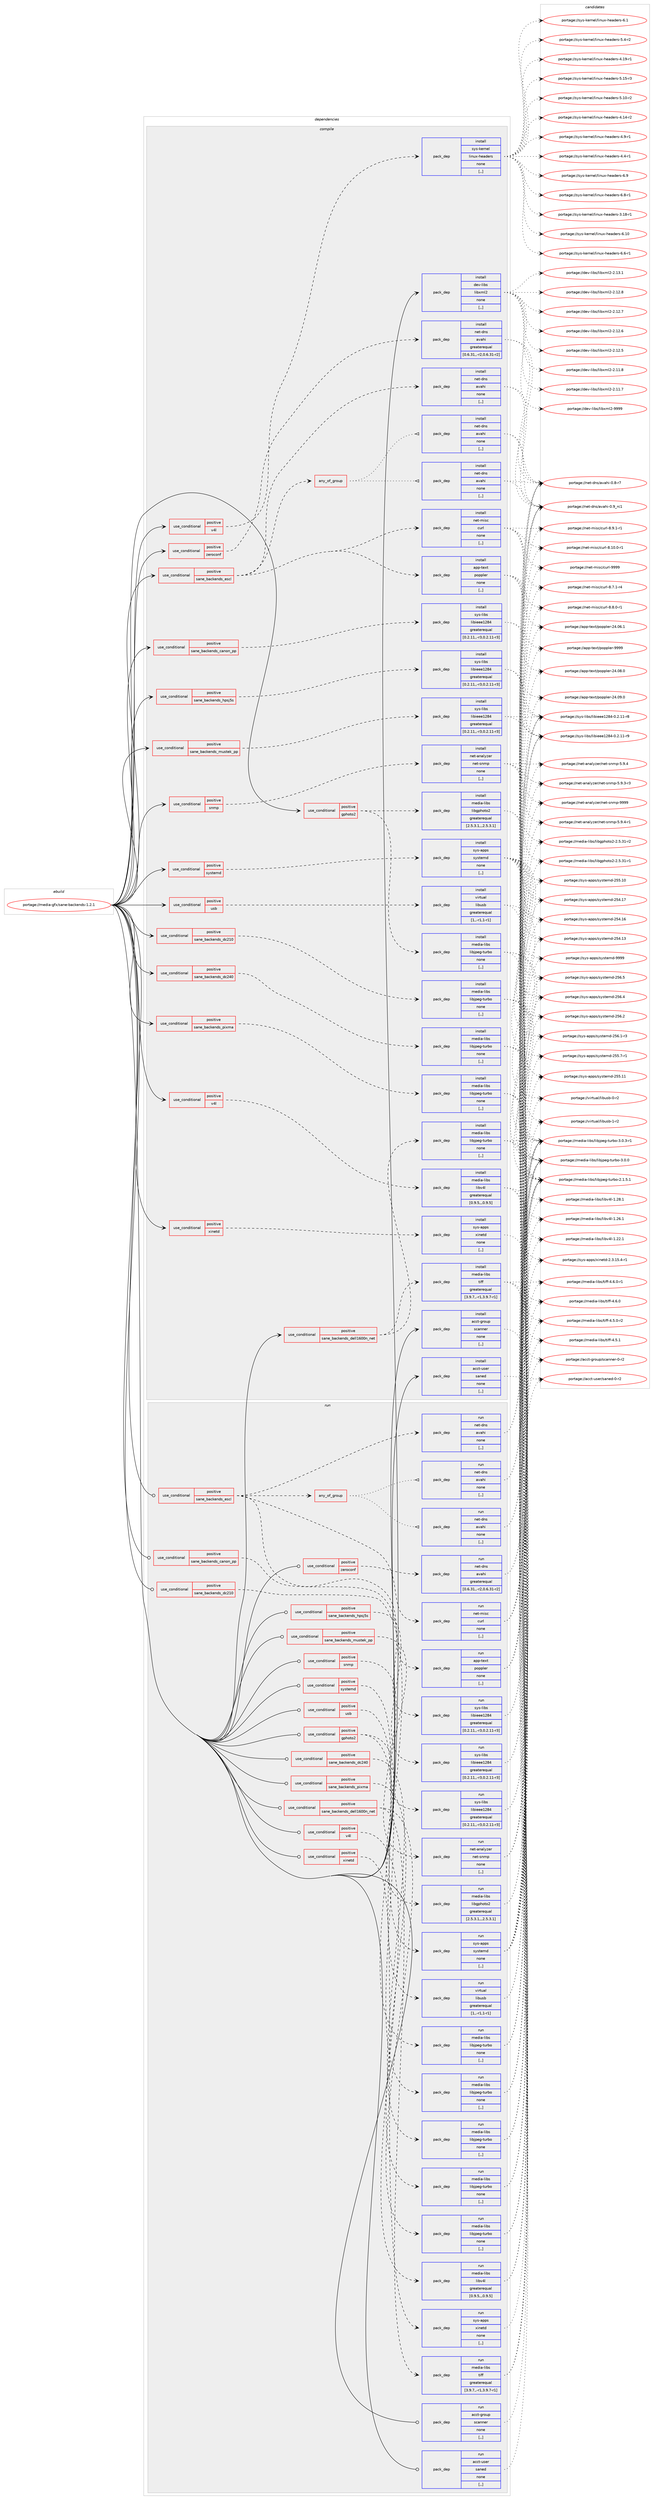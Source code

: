 digraph prolog {

# *************
# Graph options
# *************

newrank=true;
concentrate=true;
compound=true;
graph [rankdir=LR,fontname=Helvetica,fontsize=10,ranksep=1.5];#, ranksep=2.5, nodesep=0.2];
edge  [arrowhead=vee];
node  [fontname=Helvetica,fontsize=10];

# **********
# The ebuild
# **********

subgraph cluster_leftcol {
color=gray;
label=<<i>ebuild</i>>;
id [label="portage://media-gfx/sane-backends-1.2.1", color=red, width=4, href="../media-gfx/sane-backends-1.2.1.svg"];
}

# ****************
# The dependencies
# ****************

subgraph cluster_midcol {
color=gray;
label=<<i>dependencies</i>>;
subgraph cluster_compile {
fillcolor="#eeeeee";
style=filled;
label=<<i>compile</i>>;
subgraph cond206850 {
dependency802674 [label=<<TABLE BORDER="0" CELLBORDER="1" CELLSPACING="0" CELLPADDING="4"><TR><TD ROWSPAN="3" CELLPADDING="10">use_conditional</TD></TR><TR><TD>positive</TD></TR><TR><TD>gphoto2</TD></TR></TABLE>>, shape=none, color=red];
subgraph pack589706 {
dependency802675 [label=<<TABLE BORDER="0" CELLBORDER="1" CELLSPACING="0" CELLPADDING="4" WIDTH="220"><TR><TD ROWSPAN="6" CELLPADDING="30">pack_dep</TD></TR><TR><TD WIDTH="110">install</TD></TR><TR><TD>media-libs</TD></TR><TR><TD>libgphoto2</TD></TR><TR><TD>greaterequal</TD></TR><TR><TD>[2.5.3.1,,,2.5.3.1]</TD></TR></TABLE>>, shape=none, color=blue];
}
dependency802674:e -> dependency802675:w [weight=20,style="dashed",arrowhead="vee"];
subgraph pack589707 {
dependency802676 [label=<<TABLE BORDER="0" CELLBORDER="1" CELLSPACING="0" CELLPADDING="4" WIDTH="220"><TR><TD ROWSPAN="6" CELLPADDING="30">pack_dep</TD></TR><TR><TD WIDTH="110">install</TD></TR><TR><TD>media-libs</TD></TR><TR><TD>libjpeg-turbo</TD></TR><TR><TD>none</TD></TR><TR><TD>[,,]</TD></TR></TABLE>>, shape=none, color=blue];
}
dependency802674:e -> dependency802676:w [weight=20,style="dashed",arrowhead="vee"];
}
id:e -> dependency802674:w [weight=20,style="solid",arrowhead="vee"];
subgraph cond206851 {
dependency802677 [label=<<TABLE BORDER="0" CELLBORDER="1" CELLSPACING="0" CELLPADDING="4"><TR><TD ROWSPAN="3" CELLPADDING="10">use_conditional</TD></TR><TR><TD>positive</TD></TR><TR><TD>sane_backends_canon_pp</TD></TR></TABLE>>, shape=none, color=red];
subgraph pack589708 {
dependency802678 [label=<<TABLE BORDER="0" CELLBORDER="1" CELLSPACING="0" CELLPADDING="4" WIDTH="220"><TR><TD ROWSPAN="6" CELLPADDING="30">pack_dep</TD></TR><TR><TD WIDTH="110">install</TD></TR><TR><TD>sys-libs</TD></TR><TR><TD>libieee1284</TD></TR><TR><TD>greaterequal</TD></TR><TR><TD>[0.2.11,,-r3,0.2.11-r3]</TD></TR></TABLE>>, shape=none, color=blue];
}
dependency802677:e -> dependency802678:w [weight=20,style="dashed",arrowhead="vee"];
}
id:e -> dependency802677:w [weight=20,style="solid",arrowhead="vee"];
subgraph cond206852 {
dependency802679 [label=<<TABLE BORDER="0" CELLBORDER="1" CELLSPACING="0" CELLPADDING="4"><TR><TD ROWSPAN="3" CELLPADDING="10">use_conditional</TD></TR><TR><TD>positive</TD></TR><TR><TD>sane_backends_dc210</TD></TR></TABLE>>, shape=none, color=red];
subgraph pack589709 {
dependency802680 [label=<<TABLE BORDER="0" CELLBORDER="1" CELLSPACING="0" CELLPADDING="4" WIDTH="220"><TR><TD ROWSPAN="6" CELLPADDING="30">pack_dep</TD></TR><TR><TD WIDTH="110">install</TD></TR><TR><TD>media-libs</TD></TR><TR><TD>libjpeg-turbo</TD></TR><TR><TD>none</TD></TR><TR><TD>[,,]</TD></TR></TABLE>>, shape=none, color=blue];
}
dependency802679:e -> dependency802680:w [weight=20,style="dashed",arrowhead="vee"];
}
id:e -> dependency802679:w [weight=20,style="solid",arrowhead="vee"];
subgraph cond206853 {
dependency802681 [label=<<TABLE BORDER="0" CELLBORDER="1" CELLSPACING="0" CELLPADDING="4"><TR><TD ROWSPAN="3" CELLPADDING="10">use_conditional</TD></TR><TR><TD>positive</TD></TR><TR><TD>sane_backends_dc240</TD></TR></TABLE>>, shape=none, color=red];
subgraph pack589710 {
dependency802682 [label=<<TABLE BORDER="0" CELLBORDER="1" CELLSPACING="0" CELLPADDING="4" WIDTH="220"><TR><TD ROWSPAN="6" CELLPADDING="30">pack_dep</TD></TR><TR><TD WIDTH="110">install</TD></TR><TR><TD>media-libs</TD></TR><TR><TD>libjpeg-turbo</TD></TR><TR><TD>none</TD></TR><TR><TD>[,,]</TD></TR></TABLE>>, shape=none, color=blue];
}
dependency802681:e -> dependency802682:w [weight=20,style="dashed",arrowhead="vee"];
}
id:e -> dependency802681:w [weight=20,style="solid",arrowhead="vee"];
subgraph cond206854 {
dependency802683 [label=<<TABLE BORDER="0" CELLBORDER="1" CELLSPACING="0" CELLPADDING="4"><TR><TD ROWSPAN="3" CELLPADDING="10">use_conditional</TD></TR><TR><TD>positive</TD></TR><TR><TD>sane_backends_dell1600n_net</TD></TR></TABLE>>, shape=none, color=red];
subgraph pack589711 {
dependency802684 [label=<<TABLE BORDER="0" CELLBORDER="1" CELLSPACING="0" CELLPADDING="4" WIDTH="220"><TR><TD ROWSPAN="6" CELLPADDING="30">pack_dep</TD></TR><TR><TD WIDTH="110">install</TD></TR><TR><TD>media-libs</TD></TR><TR><TD>tiff</TD></TR><TR><TD>greaterequal</TD></TR><TR><TD>[3.9.7,,-r1,3.9.7-r1]</TD></TR></TABLE>>, shape=none, color=blue];
}
dependency802683:e -> dependency802684:w [weight=20,style="dashed",arrowhead="vee"];
subgraph pack589712 {
dependency802685 [label=<<TABLE BORDER="0" CELLBORDER="1" CELLSPACING="0" CELLPADDING="4" WIDTH="220"><TR><TD ROWSPAN="6" CELLPADDING="30">pack_dep</TD></TR><TR><TD WIDTH="110">install</TD></TR><TR><TD>media-libs</TD></TR><TR><TD>libjpeg-turbo</TD></TR><TR><TD>none</TD></TR><TR><TD>[,,]</TD></TR></TABLE>>, shape=none, color=blue];
}
dependency802683:e -> dependency802685:w [weight=20,style="dashed",arrowhead="vee"];
}
id:e -> dependency802683:w [weight=20,style="solid",arrowhead="vee"];
subgraph cond206855 {
dependency802686 [label=<<TABLE BORDER="0" CELLBORDER="1" CELLSPACING="0" CELLPADDING="4"><TR><TD ROWSPAN="3" CELLPADDING="10">use_conditional</TD></TR><TR><TD>positive</TD></TR><TR><TD>sane_backends_escl</TD></TR></TABLE>>, shape=none, color=red];
subgraph pack589713 {
dependency802687 [label=<<TABLE BORDER="0" CELLBORDER="1" CELLSPACING="0" CELLPADDING="4" WIDTH="220"><TR><TD ROWSPAN="6" CELLPADDING="30">pack_dep</TD></TR><TR><TD WIDTH="110">install</TD></TR><TR><TD>app-text</TD></TR><TR><TD>poppler</TD></TR><TR><TD>none</TD></TR><TR><TD>[,,]</TD></TR></TABLE>>, shape=none, color=blue];
}
dependency802686:e -> dependency802687:w [weight=20,style="dashed",arrowhead="vee"];
subgraph any5724 {
dependency802688 [label=<<TABLE BORDER="0" CELLBORDER="1" CELLSPACING="0" CELLPADDING="4"><TR><TD CELLPADDING="10">any_of_group</TD></TR></TABLE>>, shape=none, color=red];subgraph pack589714 {
dependency802689 [label=<<TABLE BORDER="0" CELLBORDER="1" CELLSPACING="0" CELLPADDING="4" WIDTH="220"><TR><TD ROWSPAN="6" CELLPADDING="30">pack_dep</TD></TR><TR><TD WIDTH="110">install</TD></TR><TR><TD>net-dns</TD></TR><TR><TD>avahi</TD></TR><TR><TD>none</TD></TR><TR><TD>[,,]</TD></TR></TABLE>>, shape=none, color=blue];
}
dependency802688:e -> dependency802689:w [weight=20,style="dotted",arrowhead="oinv"];
subgraph pack589715 {
dependency802690 [label=<<TABLE BORDER="0" CELLBORDER="1" CELLSPACING="0" CELLPADDING="4" WIDTH="220"><TR><TD ROWSPAN="6" CELLPADDING="30">pack_dep</TD></TR><TR><TD WIDTH="110">install</TD></TR><TR><TD>net-dns</TD></TR><TR><TD>avahi</TD></TR><TR><TD>none</TD></TR><TR><TD>[,,]</TD></TR></TABLE>>, shape=none, color=blue];
}
dependency802688:e -> dependency802690:w [weight=20,style="dotted",arrowhead="oinv"];
}
dependency802686:e -> dependency802688:w [weight=20,style="dashed",arrowhead="vee"];
subgraph pack589716 {
dependency802691 [label=<<TABLE BORDER="0" CELLBORDER="1" CELLSPACING="0" CELLPADDING="4" WIDTH="220"><TR><TD ROWSPAN="6" CELLPADDING="30">pack_dep</TD></TR><TR><TD WIDTH="110">install</TD></TR><TR><TD>net-dns</TD></TR><TR><TD>avahi</TD></TR><TR><TD>none</TD></TR><TR><TD>[,,]</TD></TR></TABLE>>, shape=none, color=blue];
}
dependency802686:e -> dependency802691:w [weight=20,style="dashed",arrowhead="vee"];
subgraph pack589717 {
dependency802692 [label=<<TABLE BORDER="0" CELLBORDER="1" CELLSPACING="0" CELLPADDING="4" WIDTH="220"><TR><TD ROWSPAN="6" CELLPADDING="30">pack_dep</TD></TR><TR><TD WIDTH="110">install</TD></TR><TR><TD>net-misc</TD></TR><TR><TD>curl</TD></TR><TR><TD>none</TD></TR><TR><TD>[,,]</TD></TR></TABLE>>, shape=none, color=blue];
}
dependency802686:e -> dependency802692:w [weight=20,style="dashed",arrowhead="vee"];
}
id:e -> dependency802686:w [weight=20,style="solid",arrowhead="vee"];
subgraph cond206856 {
dependency802693 [label=<<TABLE BORDER="0" CELLBORDER="1" CELLSPACING="0" CELLPADDING="4"><TR><TD ROWSPAN="3" CELLPADDING="10">use_conditional</TD></TR><TR><TD>positive</TD></TR><TR><TD>sane_backends_hpsj5s</TD></TR></TABLE>>, shape=none, color=red];
subgraph pack589718 {
dependency802694 [label=<<TABLE BORDER="0" CELLBORDER="1" CELLSPACING="0" CELLPADDING="4" WIDTH="220"><TR><TD ROWSPAN="6" CELLPADDING="30">pack_dep</TD></TR><TR><TD WIDTH="110">install</TD></TR><TR><TD>sys-libs</TD></TR><TR><TD>libieee1284</TD></TR><TR><TD>greaterequal</TD></TR><TR><TD>[0.2.11,,-r3,0.2.11-r3]</TD></TR></TABLE>>, shape=none, color=blue];
}
dependency802693:e -> dependency802694:w [weight=20,style="dashed",arrowhead="vee"];
}
id:e -> dependency802693:w [weight=20,style="solid",arrowhead="vee"];
subgraph cond206857 {
dependency802695 [label=<<TABLE BORDER="0" CELLBORDER="1" CELLSPACING="0" CELLPADDING="4"><TR><TD ROWSPAN="3" CELLPADDING="10">use_conditional</TD></TR><TR><TD>positive</TD></TR><TR><TD>sane_backends_mustek_pp</TD></TR></TABLE>>, shape=none, color=red];
subgraph pack589719 {
dependency802696 [label=<<TABLE BORDER="0" CELLBORDER="1" CELLSPACING="0" CELLPADDING="4" WIDTH="220"><TR><TD ROWSPAN="6" CELLPADDING="30">pack_dep</TD></TR><TR><TD WIDTH="110">install</TD></TR><TR><TD>sys-libs</TD></TR><TR><TD>libieee1284</TD></TR><TR><TD>greaterequal</TD></TR><TR><TD>[0.2.11,,-r3,0.2.11-r3]</TD></TR></TABLE>>, shape=none, color=blue];
}
dependency802695:e -> dependency802696:w [weight=20,style="dashed",arrowhead="vee"];
}
id:e -> dependency802695:w [weight=20,style="solid",arrowhead="vee"];
subgraph cond206858 {
dependency802697 [label=<<TABLE BORDER="0" CELLBORDER="1" CELLSPACING="0" CELLPADDING="4"><TR><TD ROWSPAN="3" CELLPADDING="10">use_conditional</TD></TR><TR><TD>positive</TD></TR><TR><TD>sane_backends_pixma</TD></TR></TABLE>>, shape=none, color=red];
subgraph pack589720 {
dependency802698 [label=<<TABLE BORDER="0" CELLBORDER="1" CELLSPACING="0" CELLPADDING="4" WIDTH="220"><TR><TD ROWSPAN="6" CELLPADDING="30">pack_dep</TD></TR><TR><TD WIDTH="110">install</TD></TR><TR><TD>media-libs</TD></TR><TR><TD>libjpeg-turbo</TD></TR><TR><TD>none</TD></TR><TR><TD>[,,]</TD></TR></TABLE>>, shape=none, color=blue];
}
dependency802697:e -> dependency802698:w [weight=20,style="dashed",arrowhead="vee"];
}
id:e -> dependency802697:w [weight=20,style="solid",arrowhead="vee"];
subgraph cond206859 {
dependency802699 [label=<<TABLE BORDER="0" CELLBORDER="1" CELLSPACING="0" CELLPADDING="4"><TR><TD ROWSPAN="3" CELLPADDING="10">use_conditional</TD></TR><TR><TD>positive</TD></TR><TR><TD>snmp</TD></TR></TABLE>>, shape=none, color=red];
subgraph pack589721 {
dependency802700 [label=<<TABLE BORDER="0" CELLBORDER="1" CELLSPACING="0" CELLPADDING="4" WIDTH="220"><TR><TD ROWSPAN="6" CELLPADDING="30">pack_dep</TD></TR><TR><TD WIDTH="110">install</TD></TR><TR><TD>net-analyzer</TD></TR><TR><TD>net-snmp</TD></TR><TR><TD>none</TD></TR><TR><TD>[,,]</TD></TR></TABLE>>, shape=none, color=blue];
}
dependency802699:e -> dependency802700:w [weight=20,style="dashed",arrowhead="vee"];
}
id:e -> dependency802699:w [weight=20,style="solid",arrowhead="vee"];
subgraph cond206860 {
dependency802701 [label=<<TABLE BORDER="0" CELLBORDER="1" CELLSPACING="0" CELLPADDING="4"><TR><TD ROWSPAN="3" CELLPADDING="10">use_conditional</TD></TR><TR><TD>positive</TD></TR><TR><TD>systemd</TD></TR></TABLE>>, shape=none, color=red];
subgraph pack589722 {
dependency802702 [label=<<TABLE BORDER="0" CELLBORDER="1" CELLSPACING="0" CELLPADDING="4" WIDTH="220"><TR><TD ROWSPAN="6" CELLPADDING="30">pack_dep</TD></TR><TR><TD WIDTH="110">install</TD></TR><TR><TD>sys-apps</TD></TR><TR><TD>systemd</TD></TR><TR><TD>none</TD></TR><TR><TD>[,,]</TD></TR></TABLE>>, shape=none, color=blue];
}
dependency802701:e -> dependency802702:w [weight=20,style="dashed",arrowhead="vee"];
}
id:e -> dependency802701:w [weight=20,style="solid",arrowhead="vee"];
subgraph cond206861 {
dependency802703 [label=<<TABLE BORDER="0" CELLBORDER="1" CELLSPACING="0" CELLPADDING="4"><TR><TD ROWSPAN="3" CELLPADDING="10">use_conditional</TD></TR><TR><TD>positive</TD></TR><TR><TD>usb</TD></TR></TABLE>>, shape=none, color=red];
subgraph pack589723 {
dependency802704 [label=<<TABLE BORDER="0" CELLBORDER="1" CELLSPACING="0" CELLPADDING="4" WIDTH="220"><TR><TD ROWSPAN="6" CELLPADDING="30">pack_dep</TD></TR><TR><TD WIDTH="110">install</TD></TR><TR><TD>virtual</TD></TR><TR><TD>libusb</TD></TR><TR><TD>greaterequal</TD></TR><TR><TD>[1,,-r1,1-r1]</TD></TR></TABLE>>, shape=none, color=blue];
}
dependency802703:e -> dependency802704:w [weight=20,style="dashed",arrowhead="vee"];
}
id:e -> dependency802703:w [weight=20,style="solid",arrowhead="vee"];
subgraph cond206862 {
dependency802705 [label=<<TABLE BORDER="0" CELLBORDER="1" CELLSPACING="0" CELLPADDING="4"><TR><TD ROWSPAN="3" CELLPADDING="10">use_conditional</TD></TR><TR><TD>positive</TD></TR><TR><TD>v4l</TD></TR></TABLE>>, shape=none, color=red];
subgraph pack589724 {
dependency802706 [label=<<TABLE BORDER="0" CELLBORDER="1" CELLSPACING="0" CELLPADDING="4" WIDTH="220"><TR><TD ROWSPAN="6" CELLPADDING="30">pack_dep</TD></TR><TR><TD WIDTH="110">install</TD></TR><TR><TD>media-libs</TD></TR><TR><TD>libv4l</TD></TR><TR><TD>greaterequal</TD></TR><TR><TD>[0.9.5,,,0.9.5]</TD></TR></TABLE>>, shape=none, color=blue];
}
dependency802705:e -> dependency802706:w [weight=20,style="dashed",arrowhead="vee"];
}
id:e -> dependency802705:w [weight=20,style="solid",arrowhead="vee"];
subgraph cond206863 {
dependency802707 [label=<<TABLE BORDER="0" CELLBORDER="1" CELLSPACING="0" CELLPADDING="4"><TR><TD ROWSPAN="3" CELLPADDING="10">use_conditional</TD></TR><TR><TD>positive</TD></TR><TR><TD>v4l</TD></TR></TABLE>>, shape=none, color=red];
subgraph pack589725 {
dependency802708 [label=<<TABLE BORDER="0" CELLBORDER="1" CELLSPACING="0" CELLPADDING="4" WIDTH="220"><TR><TD ROWSPAN="6" CELLPADDING="30">pack_dep</TD></TR><TR><TD WIDTH="110">install</TD></TR><TR><TD>sys-kernel</TD></TR><TR><TD>linux-headers</TD></TR><TR><TD>none</TD></TR><TR><TD>[,,]</TD></TR></TABLE>>, shape=none, color=blue];
}
dependency802707:e -> dependency802708:w [weight=20,style="dashed",arrowhead="vee"];
}
id:e -> dependency802707:w [weight=20,style="solid",arrowhead="vee"];
subgraph cond206864 {
dependency802709 [label=<<TABLE BORDER="0" CELLBORDER="1" CELLSPACING="0" CELLPADDING="4"><TR><TD ROWSPAN="3" CELLPADDING="10">use_conditional</TD></TR><TR><TD>positive</TD></TR><TR><TD>xinetd</TD></TR></TABLE>>, shape=none, color=red];
subgraph pack589726 {
dependency802710 [label=<<TABLE BORDER="0" CELLBORDER="1" CELLSPACING="0" CELLPADDING="4" WIDTH="220"><TR><TD ROWSPAN="6" CELLPADDING="30">pack_dep</TD></TR><TR><TD WIDTH="110">install</TD></TR><TR><TD>sys-apps</TD></TR><TR><TD>xinetd</TD></TR><TR><TD>none</TD></TR><TR><TD>[,,]</TD></TR></TABLE>>, shape=none, color=blue];
}
dependency802709:e -> dependency802710:w [weight=20,style="dashed",arrowhead="vee"];
}
id:e -> dependency802709:w [weight=20,style="solid",arrowhead="vee"];
subgraph cond206865 {
dependency802711 [label=<<TABLE BORDER="0" CELLBORDER="1" CELLSPACING="0" CELLPADDING="4"><TR><TD ROWSPAN="3" CELLPADDING="10">use_conditional</TD></TR><TR><TD>positive</TD></TR><TR><TD>zeroconf</TD></TR></TABLE>>, shape=none, color=red];
subgraph pack589727 {
dependency802712 [label=<<TABLE BORDER="0" CELLBORDER="1" CELLSPACING="0" CELLPADDING="4" WIDTH="220"><TR><TD ROWSPAN="6" CELLPADDING="30">pack_dep</TD></TR><TR><TD WIDTH="110">install</TD></TR><TR><TD>net-dns</TD></TR><TR><TD>avahi</TD></TR><TR><TD>greaterequal</TD></TR><TR><TD>[0.6.31,,-r2,0.6.31-r2]</TD></TR></TABLE>>, shape=none, color=blue];
}
dependency802711:e -> dependency802712:w [weight=20,style="dashed",arrowhead="vee"];
}
id:e -> dependency802711:w [weight=20,style="solid",arrowhead="vee"];
subgraph pack589728 {
dependency802713 [label=<<TABLE BORDER="0" CELLBORDER="1" CELLSPACING="0" CELLPADDING="4" WIDTH="220"><TR><TD ROWSPAN="6" CELLPADDING="30">pack_dep</TD></TR><TR><TD WIDTH="110">install</TD></TR><TR><TD>acct-group</TD></TR><TR><TD>scanner</TD></TR><TR><TD>none</TD></TR><TR><TD>[,,]</TD></TR></TABLE>>, shape=none, color=blue];
}
id:e -> dependency802713:w [weight=20,style="solid",arrowhead="vee"];
subgraph pack589729 {
dependency802714 [label=<<TABLE BORDER="0" CELLBORDER="1" CELLSPACING="0" CELLPADDING="4" WIDTH="220"><TR><TD ROWSPAN="6" CELLPADDING="30">pack_dep</TD></TR><TR><TD WIDTH="110">install</TD></TR><TR><TD>acct-user</TD></TR><TR><TD>saned</TD></TR><TR><TD>none</TD></TR><TR><TD>[,,]</TD></TR></TABLE>>, shape=none, color=blue];
}
id:e -> dependency802714:w [weight=20,style="solid",arrowhead="vee"];
subgraph pack589730 {
dependency802715 [label=<<TABLE BORDER="0" CELLBORDER="1" CELLSPACING="0" CELLPADDING="4" WIDTH="220"><TR><TD ROWSPAN="6" CELLPADDING="30">pack_dep</TD></TR><TR><TD WIDTH="110">install</TD></TR><TR><TD>dev-libs</TD></TR><TR><TD>libxml2</TD></TR><TR><TD>none</TD></TR><TR><TD>[,,]</TD></TR></TABLE>>, shape=none, color=blue];
}
id:e -> dependency802715:w [weight=20,style="solid",arrowhead="vee"];
}
subgraph cluster_compileandrun {
fillcolor="#eeeeee";
style=filled;
label=<<i>compile and run</i>>;
}
subgraph cluster_run {
fillcolor="#eeeeee";
style=filled;
label=<<i>run</i>>;
subgraph cond206866 {
dependency802716 [label=<<TABLE BORDER="0" CELLBORDER="1" CELLSPACING="0" CELLPADDING="4"><TR><TD ROWSPAN="3" CELLPADDING="10">use_conditional</TD></TR><TR><TD>positive</TD></TR><TR><TD>gphoto2</TD></TR></TABLE>>, shape=none, color=red];
subgraph pack589731 {
dependency802717 [label=<<TABLE BORDER="0" CELLBORDER="1" CELLSPACING="0" CELLPADDING="4" WIDTH="220"><TR><TD ROWSPAN="6" CELLPADDING="30">pack_dep</TD></TR><TR><TD WIDTH="110">run</TD></TR><TR><TD>media-libs</TD></TR><TR><TD>libgphoto2</TD></TR><TR><TD>greaterequal</TD></TR><TR><TD>[2.5.3.1,,,2.5.3.1]</TD></TR></TABLE>>, shape=none, color=blue];
}
dependency802716:e -> dependency802717:w [weight=20,style="dashed",arrowhead="vee"];
subgraph pack589732 {
dependency802718 [label=<<TABLE BORDER="0" CELLBORDER="1" CELLSPACING="0" CELLPADDING="4" WIDTH="220"><TR><TD ROWSPAN="6" CELLPADDING="30">pack_dep</TD></TR><TR><TD WIDTH="110">run</TD></TR><TR><TD>media-libs</TD></TR><TR><TD>libjpeg-turbo</TD></TR><TR><TD>none</TD></TR><TR><TD>[,,]</TD></TR></TABLE>>, shape=none, color=blue];
}
dependency802716:e -> dependency802718:w [weight=20,style="dashed",arrowhead="vee"];
}
id:e -> dependency802716:w [weight=20,style="solid",arrowhead="odot"];
subgraph cond206867 {
dependency802719 [label=<<TABLE BORDER="0" CELLBORDER="1" CELLSPACING="0" CELLPADDING="4"><TR><TD ROWSPAN="3" CELLPADDING="10">use_conditional</TD></TR><TR><TD>positive</TD></TR><TR><TD>sane_backends_canon_pp</TD></TR></TABLE>>, shape=none, color=red];
subgraph pack589733 {
dependency802720 [label=<<TABLE BORDER="0" CELLBORDER="1" CELLSPACING="0" CELLPADDING="4" WIDTH="220"><TR><TD ROWSPAN="6" CELLPADDING="30">pack_dep</TD></TR><TR><TD WIDTH="110">run</TD></TR><TR><TD>sys-libs</TD></TR><TR><TD>libieee1284</TD></TR><TR><TD>greaterequal</TD></TR><TR><TD>[0.2.11,,-r3,0.2.11-r3]</TD></TR></TABLE>>, shape=none, color=blue];
}
dependency802719:e -> dependency802720:w [weight=20,style="dashed",arrowhead="vee"];
}
id:e -> dependency802719:w [weight=20,style="solid",arrowhead="odot"];
subgraph cond206868 {
dependency802721 [label=<<TABLE BORDER="0" CELLBORDER="1" CELLSPACING="0" CELLPADDING="4"><TR><TD ROWSPAN="3" CELLPADDING="10">use_conditional</TD></TR><TR><TD>positive</TD></TR><TR><TD>sane_backends_dc210</TD></TR></TABLE>>, shape=none, color=red];
subgraph pack589734 {
dependency802722 [label=<<TABLE BORDER="0" CELLBORDER="1" CELLSPACING="0" CELLPADDING="4" WIDTH="220"><TR><TD ROWSPAN="6" CELLPADDING="30">pack_dep</TD></TR><TR><TD WIDTH="110">run</TD></TR><TR><TD>media-libs</TD></TR><TR><TD>libjpeg-turbo</TD></TR><TR><TD>none</TD></TR><TR><TD>[,,]</TD></TR></TABLE>>, shape=none, color=blue];
}
dependency802721:e -> dependency802722:w [weight=20,style="dashed",arrowhead="vee"];
}
id:e -> dependency802721:w [weight=20,style="solid",arrowhead="odot"];
subgraph cond206869 {
dependency802723 [label=<<TABLE BORDER="0" CELLBORDER="1" CELLSPACING="0" CELLPADDING="4"><TR><TD ROWSPAN="3" CELLPADDING="10">use_conditional</TD></TR><TR><TD>positive</TD></TR><TR><TD>sane_backends_dc240</TD></TR></TABLE>>, shape=none, color=red];
subgraph pack589735 {
dependency802724 [label=<<TABLE BORDER="0" CELLBORDER="1" CELLSPACING="0" CELLPADDING="4" WIDTH="220"><TR><TD ROWSPAN="6" CELLPADDING="30">pack_dep</TD></TR><TR><TD WIDTH="110">run</TD></TR><TR><TD>media-libs</TD></TR><TR><TD>libjpeg-turbo</TD></TR><TR><TD>none</TD></TR><TR><TD>[,,]</TD></TR></TABLE>>, shape=none, color=blue];
}
dependency802723:e -> dependency802724:w [weight=20,style="dashed",arrowhead="vee"];
}
id:e -> dependency802723:w [weight=20,style="solid",arrowhead="odot"];
subgraph cond206870 {
dependency802725 [label=<<TABLE BORDER="0" CELLBORDER="1" CELLSPACING="0" CELLPADDING="4"><TR><TD ROWSPAN="3" CELLPADDING="10">use_conditional</TD></TR><TR><TD>positive</TD></TR><TR><TD>sane_backends_dell1600n_net</TD></TR></TABLE>>, shape=none, color=red];
subgraph pack589736 {
dependency802726 [label=<<TABLE BORDER="0" CELLBORDER="1" CELLSPACING="0" CELLPADDING="4" WIDTH="220"><TR><TD ROWSPAN="6" CELLPADDING="30">pack_dep</TD></TR><TR><TD WIDTH="110">run</TD></TR><TR><TD>media-libs</TD></TR><TR><TD>tiff</TD></TR><TR><TD>greaterequal</TD></TR><TR><TD>[3.9.7,,-r1,3.9.7-r1]</TD></TR></TABLE>>, shape=none, color=blue];
}
dependency802725:e -> dependency802726:w [weight=20,style="dashed",arrowhead="vee"];
subgraph pack589737 {
dependency802727 [label=<<TABLE BORDER="0" CELLBORDER="1" CELLSPACING="0" CELLPADDING="4" WIDTH="220"><TR><TD ROWSPAN="6" CELLPADDING="30">pack_dep</TD></TR><TR><TD WIDTH="110">run</TD></TR><TR><TD>media-libs</TD></TR><TR><TD>libjpeg-turbo</TD></TR><TR><TD>none</TD></TR><TR><TD>[,,]</TD></TR></TABLE>>, shape=none, color=blue];
}
dependency802725:e -> dependency802727:w [weight=20,style="dashed",arrowhead="vee"];
}
id:e -> dependency802725:w [weight=20,style="solid",arrowhead="odot"];
subgraph cond206871 {
dependency802728 [label=<<TABLE BORDER="0" CELLBORDER="1" CELLSPACING="0" CELLPADDING="4"><TR><TD ROWSPAN="3" CELLPADDING="10">use_conditional</TD></TR><TR><TD>positive</TD></TR><TR><TD>sane_backends_escl</TD></TR></TABLE>>, shape=none, color=red];
subgraph pack589738 {
dependency802729 [label=<<TABLE BORDER="0" CELLBORDER="1" CELLSPACING="0" CELLPADDING="4" WIDTH="220"><TR><TD ROWSPAN="6" CELLPADDING="30">pack_dep</TD></TR><TR><TD WIDTH="110">run</TD></TR><TR><TD>app-text</TD></TR><TR><TD>poppler</TD></TR><TR><TD>none</TD></TR><TR><TD>[,,]</TD></TR></TABLE>>, shape=none, color=blue];
}
dependency802728:e -> dependency802729:w [weight=20,style="dashed",arrowhead="vee"];
subgraph any5725 {
dependency802730 [label=<<TABLE BORDER="0" CELLBORDER="1" CELLSPACING="0" CELLPADDING="4"><TR><TD CELLPADDING="10">any_of_group</TD></TR></TABLE>>, shape=none, color=red];subgraph pack589739 {
dependency802731 [label=<<TABLE BORDER="0" CELLBORDER="1" CELLSPACING="0" CELLPADDING="4" WIDTH="220"><TR><TD ROWSPAN="6" CELLPADDING="30">pack_dep</TD></TR><TR><TD WIDTH="110">run</TD></TR><TR><TD>net-dns</TD></TR><TR><TD>avahi</TD></TR><TR><TD>none</TD></TR><TR><TD>[,,]</TD></TR></TABLE>>, shape=none, color=blue];
}
dependency802730:e -> dependency802731:w [weight=20,style="dotted",arrowhead="oinv"];
subgraph pack589740 {
dependency802732 [label=<<TABLE BORDER="0" CELLBORDER="1" CELLSPACING="0" CELLPADDING="4" WIDTH="220"><TR><TD ROWSPAN="6" CELLPADDING="30">pack_dep</TD></TR><TR><TD WIDTH="110">run</TD></TR><TR><TD>net-dns</TD></TR><TR><TD>avahi</TD></TR><TR><TD>none</TD></TR><TR><TD>[,,]</TD></TR></TABLE>>, shape=none, color=blue];
}
dependency802730:e -> dependency802732:w [weight=20,style="dotted",arrowhead="oinv"];
}
dependency802728:e -> dependency802730:w [weight=20,style="dashed",arrowhead="vee"];
subgraph pack589741 {
dependency802733 [label=<<TABLE BORDER="0" CELLBORDER="1" CELLSPACING="0" CELLPADDING="4" WIDTH="220"><TR><TD ROWSPAN="6" CELLPADDING="30">pack_dep</TD></TR><TR><TD WIDTH="110">run</TD></TR><TR><TD>net-dns</TD></TR><TR><TD>avahi</TD></TR><TR><TD>none</TD></TR><TR><TD>[,,]</TD></TR></TABLE>>, shape=none, color=blue];
}
dependency802728:e -> dependency802733:w [weight=20,style="dashed",arrowhead="vee"];
subgraph pack589742 {
dependency802734 [label=<<TABLE BORDER="0" CELLBORDER="1" CELLSPACING="0" CELLPADDING="4" WIDTH="220"><TR><TD ROWSPAN="6" CELLPADDING="30">pack_dep</TD></TR><TR><TD WIDTH="110">run</TD></TR><TR><TD>net-misc</TD></TR><TR><TD>curl</TD></TR><TR><TD>none</TD></TR><TR><TD>[,,]</TD></TR></TABLE>>, shape=none, color=blue];
}
dependency802728:e -> dependency802734:w [weight=20,style="dashed",arrowhead="vee"];
}
id:e -> dependency802728:w [weight=20,style="solid",arrowhead="odot"];
subgraph cond206872 {
dependency802735 [label=<<TABLE BORDER="0" CELLBORDER="1" CELLSPACING="0" CELLPADDING="4"><TR><TD ROWSPAN="3" CELLPADDING="10">use_conditional</TD></TR><TR><TD>positive</TD></TR><TR><TD>sane_backends_hpsj5s</TD></TR></TABLE>>, shape=none, color=red];
subgraph pack589743 {
dependency802736 [label=<<TABLE BORDER="0" CELLBORDER="1" CELLSPACING="0" CELLPADDING="4" WIDTH="220"><TR><TD ROWSPAN="6" CELLPADDING="30">pack_dep</TD></TR><TR><TD WIDTH="110">run</TD></TR><TR><TD>sys-libs</TD></TR><TR><TD>libieee1284</TD></TR><TR><TD>greaterequal</TD></TR><TR><TD>[0.2.11,,-r3,0.2.11-r3]</TD></TR></TABLE>>, shape=none, color=blue];
}
dependency802735:e -> dependency802736:w [weight=20,style="dashed",arrowhead="vee"];
}
id:e -> dependency802735:w [weight=20,style="solid",arrowhead="odot"];
subgraph cond206873 {
dependency802737 [label=<<TABLE BORDER="0" CELLBORDER="1" CELLSPACING="0" CELLPADDING="4"><TR><TD ROWSPAN="3" CELLPADDING="10">use_conditional</TD></TR><TR><TD>positive</TD></TR><TR><TD>sane_backends_mustek_pp</TD></TR></TABLE>>, shape=none, color=red];
subgraph pack589744 {
dependency802738 [label=<<TABLE BORDER="0" CELLBORDER="1" CELLSPACING="0" CELLPADDING="4" WIDTH="220"><TR><TD ROWSPAN="6" CELLPADDING="30">pack_dep</TD></TR><TR><TD WIDTH="110">run</TD></TR><TR><TD>sys-libs</TD></TR><TR><TD>libieee1284</TD></TR><TR><TD>greaterequal</TD></TR><TR><TD>[0.2.11,,-r3,0.2.11-r3]</TD></TR></TABLE>>, shape=none, color=blue];
}
dependency802737:e -> dependency802738:w [weight=20,style="dashed",arrowhead="vee"];
}
id:e -> dependency802737:w [weight=20,style="solid",arrowhead="odot"];
subgraph cond206874 {
dependency802739 [label=<<TABLE BORDER="0" CELLBORDER="1" CELLSPACING="0" CELLPADDING="4"><TR><TD ROWSPAN="3" CELLPADDING="10">use_conditional</TD></TR><TR><TD>positive</TD></TR><TR><TD>sane_backends_pixma</TD></TR></TABLE>>, shape=none, color=red];
subgraph pack589745 {
dependency802740 [label=<<TABLE BORDER="0" CELLBORDER="1" CELLSPACING="0" CELLPADDING="4" WIDTH="220"><TR><TD ROWSPAN="6" CELLPADDING="30">pack_dep</TD></TR><TR><TD WIDTH="110">run</TD></TR><TR><TD>media-libs</TD></TR><TR><TD>libjpeg-turbo</TD></TR><TR><TD>none</TD></TR><TR><TD>[,,]</TD></TR></TABLE>>, shape=none, color=blue];
}
dependency802739:e -> dependency802740:w [weight=20,style="dashed",arrowhead="vee"];
}
id:e -> dependency802739:w [weight=20,style="solid",arrowhead="odot"];
subgraph cond206875 {
dependency802741 [label=<<TABLE BORDER="0" CELLBORDER="1" CELLSPACING="0" CELLPADDING="4"><TR><TD ROWSPAN="3" CELLPADDING="10">use_conditional</TD></TR><TR><TD>positive</TD></TR><TR><TD>snmp</TD></TR></TABLE>>, shape=none, color=red];
subgraph pack589746 {
dependency802742 [label=<<TABLE BORDER="0" CELLBORDER="1" CELLSPACING="0" CELLPADDING="4" WIDTH="220"><TR><TD ROWSPAN="6" CELLPADDING="30">pack_dep</TD></TR><TR><TD WIDTH="110">run</TD></TR><TR><TD>net-analyzer</TD></TR><TR><TD>net-snmp</TD></TR><TR><TD>none</TD></TR><TR><TD>[,,]</TD></TR></TABLE>>, shape=none, color=blue];
}
dependency802741:e -> dependency802742:w [weight=20,style="dashed",arrowhead="vee"];
}
id:e -> dependency802741:w [weight=20,style="solid",arrowhead="odot"];
subgraph cond206876 {
dependency802743 [label=<<TABLE BORDER="0" CELLBORDER="1" CELLSPACING="0" CELLPADDING="4"><TR><TD ROWSPAN="3" CELLPADDING="10">use_conditional</TD></TR><TR><TD>positive</TD></TR><TR><TD>systemd</TD></TR></TABLE>>, shape=none, color=red];
subgraph pack589747 {
dependency802744 [label=<<TABLE BORDER="0" CELLBORDER="1" CELLSPACING="0" CELLPADDING="4" WIDTH="220"><TR><TD ROWSPAN="6" CELLPADDING="30">pack_dep</TD></TR><TR><TD WIDTH="110">run</TD></TR><TR><TD>sys-apps</TD></TR><TR><TD>systemd</TD></TR><TR><TD>none</TD></TR><TR><TD>[,,]</TD></TR></TABLE>>, shape=none, color=blue];
}
dependency802743:e -> dependency802744:w [weight=20,style="dashed",arrowhead="vee"];
}
id:e -> dependency802743:w [weight=20,style="solid",arrowhead="odot"];
subgraph cond206877 {
dependency802745 [label=<<TABLE BORDER="0" CELLBORDER="1" CELLSPACING="0" CELLPADDING="4"><TR><TD ROWSPAN="3" CELLPADDING="10">use_conditional</TD></TR><TR><TD>positive</TD></TR><TR><TD>usb</TD></TR></TABLE>>, shape=none, color=red];
subgraph pack589748 {
dependency802746 [label=<<TABLE BORDER="0" CELLBORDER="1" CELLSPACING="0" CELLPADDING="4" WIDTH="220"><TR><TD ROWSPAN="6" CELLPADDING="30">pack_dep</TD></TR><TR><TD WIDTH="110">run</TD></TR><TR><TD>virtual</TD></TR><TR><TD>libusb</TD></TR><TR><TD>greaterequal</TD></TR><TR><TD>[1,,-r1,1-r1]</TD></TR></TABLE>>, shape=none, color=blue];
}
dependency802745:e -> dependency802746:w [weight=20,style="dashed",arrowhead="vee"];
}
id:e -> dependency802745:w [weight=20,style="solid",arrowhead="odot"];
subgraph cond206878 {
dependency802747 [label=<<TABLE BORDER="0" CELLBORDER="1" CELLSPACING="0" CELLPADDING="4"><TR><TD ROWSPAN="3" CELLPADDING="10">use_conditional</TD></TR><TR><TD>positive</TD></TR><TR><TD>v4l</TD></TR></TABLE>>, shape=none, color=red];
subgraph pack589749 {
dependency802748 [label=<<TABLE BORDER="0" CELLBORDER="1" CELLSPACING="0" CELLPADDING="4" WIDTH="220"><TR><TD ROWSPAN="6" CELLPADDING="30">pack_dep</TD></TR><TR><TD WIDTH="110">run</TD></TR><TR><TD>media-libs</TD></TR><TR><TD>libv4l</TD></TR><TR><TD>greaterequal</TD></TR><TR><TD>[0.9.5,,,0.9.5]</TD></TR></TABLE>>, shape=none, color=blue];
}
dependency802747:e -> dependency802748:w [weight=20,style="dashed",arrowhead="vee"];
}
id:e -> dependency802747:w [weight=20,style="solid",arrowhead="odot"];
subgraph cond206879 {
dependency802749 [label=<<TABLE BORDER="0" CELLBORDER="1" CELLSPACING="0" CELLPADDING="4"><TR><TD ROWSPAN="3" CELLPADDING="10">use_conditional</TD></TR><TR><TD>positive</TD></TR><TR><TD>xinetd</TD></TR></TABLE>>, shape=none, color=red];
subgraph pack589750 {
dependency802750 [label=<<TABLE BORDER="0" CELLBORDER="1" CELLSPACING="0" CELLPADDING="4" WIDTH="220"><TR><TD ROWSPAN="6" CELLPADDING="30">pack_dep</TD></TR><TR><TD WIDTH="110">run</TD></TR><TR><TD>sys-apps</TD></TR><TR><TD>xinetd</TD></TR><TR><TD>none</TD></TR><TR><TD>[,,]</TD></TR></TABLE>>, shape=none, color=blue];
}
dependency802749:e -> dependency802750:w [weight=20,style="dashed",arrowhead="vee"];
}
id:e -> dependency802749:w [weight=20,style="solid",arrowhead="odot"];
subgraph cond206880 {
dependency802751 [label=<<TABLE BORDER="0" CELLBORDER="1" CELLSPACING="0" CELLPADDING="4"><TR><TD ROWSPAN="3" CELLPADDING="10">use_conditional</TD></TR><TR><TD>positive</TD></TR><TR><TD>zeroconf</TD></TR></TABLE>>, shape=none, color=red];
subgraph pack589751 {
dependency802752 [label=<<TABLE BORDER="0" CELLBORDER="1" CELLSPACING="0" CELLPADDING="4" WIDTH="220"><TR><TD ROWSPAN="6" CELLPADDING="30">pack_dep</TD></TR><TR><TD WIDTH="110">run</TD></TR><TR><TD>net-dns</TD></TR><TR><TD>avahi</TD></TR><TR><TD>greaterequal</TD></TR><TR><TD>[0.6.31,,-r2,0.6.31-r2]</TD></TR></TABLE>>, shape=none, color=blue];
}
dependency802751:e -> dependency802752:w [weight=20,style="dashed",arrowhead="vee"];
}
id:e -> dependency802751:w [weight=20,style="solid",arrowhead="odot"];
subgraph pack589752 {
dependency802753 [label=<<TABLE BORDER="0" CELLBORDER="1" CELLSPACING="0" CELLPADDING="4" WIDTH="220"><TR><TD ROWSPAN="6" CELLPADDING="30">pack_dep</TD></TR><TR><TD WIDTH="110">run</TD></TR><TR><TD>acct-group</TD></TR><TR><TD>scanner</TD></TR><TR><TD>none</TD></TR><TR><TD>[,,]</TD></TR></TABLE>>, shape=none, color=blue];
}
id:e -> dependency802753:w [weight=20,style="solid",arrowhead="odot"];
subgraph pack589753 {
dependency802754 [label=<<TABLE BORDER="0" CELLBORDER="1" CELLSPACING="0" CELLPADDING="4" WIDTH="220"><TR><TD ROWSPAN="6" CELLPADDING="30">pack_dep</TD></TR><TR><TD WIDTH="110">run</TD></TR><TR><TD>acct-user</TD></TR><TR><TD>saned</TD></TR><TR><TD>none</TD></TR><TR><TD>[,,]</TD></TR></TABLE>>, shape=none, color=blue];
}
id:e -> dependency802754:w [weight=20,style="solid",arrowhead="odot"];
}
}

# **************
# The candidates
# **************

subgraph cluster_choices {
rank=same;
color=gray;
label=<<i>candidates</i>>;

subgraph choice589706 {
color=black;
nodesep=1;
choice109101100105974510810598115471081059810311210411111611150455046534651494511450 [label="portage://media-libs/libgphoto2-2.5.31-r2", color=red, width=4,href="../media-libs/libgphoto2-2.5.31-r2.svg"];
choice109101100105974510810598115471081059810311210411111611150455046534651494511449 [label="portage://media-libs/libgphoto2-2.5.31-r1", color=red, width=4,href="../media-libs/libgphoto2-2.5.31-r1.svg"];
dependency802675:e -> choice109101100105974510810598115471081059810311210411111611150455046534651494511450:w [style=dotted,weight="100"];
dependency802675:e -> choice109101100105974510810598115471081059810311210411111611150455046534651494511449:w [style=dotted,weight="100"];
}
subgraph choice589707 {
color=black;
nodesep=1;
choice109101100105974510810598115471081059810611210110345116117114981114551464846514511449 [label="portage://media-libs/libjpeg-turbo-3.0.3-r1", color=red, width=4,href="../media-libs/libjpeg-turbo-3.0.3-r1.svg"];
choice10910110010597451081059811547108105981061121011034511611711498111455146484648 [label="portage://media-libs/libjpeg-turbo-3.0.0", color=red, width=4,href="../media-libs/libjpeg-turbo-3.0.0.svg"];
choice109101100105974510810598115471081059810611210110345116117114981114550464946534649 [label="portage://media-libs/libjpeg-turbo-2.1.5.1", color=red, width=4,href="../media-libs/libjpeg-turbo-2.1.5.1.svg"];
dependency802676:e -> choice109101100105974510810598115471081059810611210110345116117114981114551464846514511449:w [style=dotted,weight="100"];
dependency802676:e -> choice10910110010597451081059811547108105981061121011034511611711498111455146484648:w [style=dotted,weight="100"];
dependency802676:e -> choice109101100105974510810598115471081059810611210110345116117114981114550464946534649:w [style=dotted,weight="100"];
}
subgraph choice589708 {
color=black;
nodesep=1;
choice1151211154510810598115471081059810510110110149505652454846504649494511457 [label="portage://sys-libs/libieee1284-0.2.11-r9", color=red, width=4,href="../sys-libs/libieee1284-0.2.11-r9.svg"];
choice1151211154510810598115471081059810510110110149505652454846504649494511456 [label="portage://sys-libs/libieee1284-0.2.11-r8", color=red, width=4,href="../sys-libs/libieee1284-0.2.11-r8.svg"];
dependency802678:e -> choice1151211154510810598115471081059810510110110149505652454846504649494511457:w [style=dotted,weight="100"];
dependency802678:e -> choice1151211154510810598115471081059810510110110149505652454846504649494511456:w [style=dotted,weight="100"];
}
subgraph choice589709 {
color=black;
nodesep=1;
choice109101100105974510810598115471081059810611210110345116117114981114551464846514511449 [label="portage://media-libs/libjpeg-turbo-3.0.3-r1", color=red, width=4,href="../media-libs/libjpeg-turbo-3.0.3-r1.svg"];
choice10910110010597451081059811547108105981061121011034511611711498111455146484648 [label="portage://media-libs/libjpeg-turbo-3.0.0", color=red, width=4,href="../media-libs/libjpeg-turbo-3.0.0.svg"];
choice109101100105974510810598115471081059810611210110345116117114981114550464946534649 [label="portage://media-libs/libjpeg-turbo-2.1.5.1", color=red, width=4,href="../media-libs/libjpeg-turbo-2.1.5.1.svg"];
dependency802680:e -> choice109101100105974510810598115471081059810611210110345116117114981114551464846514511449:w [style=dotted,weight="100"];
dependency802680:e -> choice10910110010597451081059811547108105981061121011034511611711498111455146484648:w [style=dotted,weight="100"];
dependency802680:e -> choice109101100105974510810598115471081059810611210110345116117114981114550464946534649:w [style=dotted,weight="100"];
}
subgraph choice589710 {
color=black;
nodesep=1;
choice109101100105974510810598115471081059810611210110345116117114981114551464846514511449 [label="portage://media-libs/libjpeg-turbo-3.0.3-r1", color=red, width=4,href="../media-libs/libjpeg-turbo-3.0.3-r1.svg"];
choice10910110010597451081059811547108105981061121011034511611711498111455146484648 [label="portage://media-libs/libjpeg-turbo-3.0.0", color=red, width=4,href="../media-libs/libjpeg-turbo-3.0.0.svg"];
choice109101100105974510810598115471081059810611210110345116117114981114550464946534649 [label="portage://media-libs/libjpeg-turbo-2.1.5.1", color=red, width=4,href="../media-libs/libjpeg-turbo-2.1.5.1.svg"];
dependency802682:e -> choice109101100105974510810598115471081059810611210110345116117114981114551464846514511449:w [style=dotted,weight="100"];
dependency802682:e -> choice10910110010597451081059811547108105981061121011034511611711498111455146484648:w [style=dotted,weight="100"];
dependency802682:e -> choice109101100105974510810598115471081059810611210110345116117114981114550464946534649:w [style=dotted,weight="100"];
}
subgraph choice589711 {
color=black;
nodesep=1;
choice109101100105974510810598115471161051021024552465446484511449 [label="portage://media-libs/tiff-4.6.0-r1", color=red, width=4,href="../media-libs/tiff-4.6.0-r1.svg"];
choice10910110010597451081059811547116105102102455246544648 [label="portage://media-libs/tiff-4.6.0", color=red, width=4,href="../media-libs/tiff-4.6.0.svg"];
choice10910110010597451081059811547116105102102455246534649 [label="portage://media-libs/tiff-4.5.1", color=red, width=4,href="../media-libs/tiff-4.5.1.svg"];
choice109101100105974510810598115471161051021024552465346484511450 [label="portage://media-libs/tiff-4.5.0-r2", color=red, width=4,href="../media-libs/tiff-4.5.0-r2.svg"];
dependency802684:e -> choice109101100105974510810598115471161051021024552465446484511449:w [style=dotted,weight="100"];
dependency802684:e -> choice10910110010597451081059811547116105102102455246544648:w [style=dotted,weight="100"];
dependency802684:e -> choice10910110010597451081059811547116105102102455246534649:w [style=dotted,weight="100"];
dependency802684:e -> choice109101100105974510810598115471161051021024552465346484511450:w [style=dotted,weight="100"];
}
subgraph choice589712 {
color=black;
nodesep=1;
choice109101100105974510810598115471081059810611210110345116117114981114551464846514511449 [label="portage://media-libs/libjpeg-turbo-3.0.3-r1", color=red, width=4,href="../media-libs/libjpeg-turbo-3.0.3-r1.svg"];
choice10910110010597451081059811547108105981061121011034511611711498111455146484648 [label="portage://media-libs/libjpeg-turbo-3.0.0", color=red, width=4,href="../media-libs/libjpeg-turbo-3.0.0.svg"];
choice109101100105974510810598115471081059810611210110345116117114981114550464946534649 [label="portage://media-libs/libjpeg-turbo-2.1.5.1", color=red, width=4,href="../media-libs/libjpeg-turbo-2.1.5.1.svg"];
dependency802685:e -> choice109101100105974510810598115471081059810611210110345116117114981114551464846514511449:w [style=dotted,weight="100"];
dependency802685:e -> choice10910110010597451081059811547108105981061121011034511611711498111455146484648:w [style=dotted,weight="100"];
dependency802685:e -> choice109101100105974510810598115471081059810611210110345116117114981114550464946534649:w [style=dotted,weight="100"];
}
subgraph choice589713 {
color=black;
nodesep=1;
choice9711211245116101120116471121111121121081011144557575757 [label="portage://app-text/poppler-9999", color=red, width=4,href="../app-text/poppler-9999.svg"];
choice9711211245116101120116471121111121121081011144550524648574648 [label="portage://app-text/poppler-24.09.0", color=red, width=4,href="../app-text/poppler-24.09.0.svg"];
choice9711211245116101120116471121111121121081011144550524648564648 [label="portage://app-text/poppler-24.08.0", color=red, width=4,href="../app-text/poppler-24.08.0.svg"];
choice9711211245116101120116471121111121121081011144550524648544649 [label="portage://app-text/poppler-24.06.1", color=red, width=4,href="../app-text/poppler-24.06.1.svg"];
dependency802687:e -> choice9711211245116101120116471121111121121081011144557575757:w [style=dotted,weight="100"];
dependency802687:e -> choice9711211245116101120116471121111121121081011144550524648574648:w [style=dotted,weight="100"];
dependency802687:e -> choice9711211245116101120116471121111121121081011144550524648564648:w [style=dotted,weight="100"];
dependency802687:e -> choice9711211245116101120116471121111121121081011144550524648544649:w [style=dotted,weight="100"];
}
subgraph choice589714 {
color=black;
nodesep=1;
choice1101011164510011011547971189710410545484657951149949 [label="portage://net-dns/avahi-0.9_rc1", color=red, width=4,href="../net-dns/avahi-0.9_rc1.svg"];
choice11010111645100110115479711897104105454846564511455 [label="portage://net-dns/avahi-0.8-r7", color=red, width=4,href="../net-dns/avahi-0.8-r7.svg"];
dependency802689:e -> choice1101011164510011011547971189710410545484657951149949:w [style=dotted,weight="100"];
dependency802689:e -> choice11010111645100110115479711897104105454846564511455:w [style=dotted,weight="100"];
}
subgraph choice589715 {
color=black;
nodesep=1;
choice1101011164510011011547971189710410545484657951149949 [label="portage://net-dns/avahi-0.9_rc1", color=red, width=4,href="../net-dns/avahi-0.9_rc1.svg"];
choice11010111645100110115479711897104105454846564511455 [label="portage://net-dns/avahi-0.8-r7", color=red, width=4,href="../net-dns/avahi-0.8-r7.svg"];
dependency802690:e -> choice1101011164510011011547971189710410545484657951149949:w [style=dotted,weight="100"];
dependency802690:e -> choice11010111645100110115479711897104105454846564511455:w [style=dotted,weight="100"];
}
subgraph choice589716 {
color=black;
nodesep=1;
choice1101011164510011011547971189710410545484657951149949 [label="portage://net-dns/avahi-0.9_rc1", color=red, width=4,href="../net-dns/avahi-0.9_rc1.svg"];
choice11010111645100110115479711897104105454846564511455 [label="portage://net-dns/avahi-0.8-r7", color=red, width=4,href="../net-dns/avahi-0.8-r7.svg"];
dependency802691:e -> choice1101011164510011011547971189710410545484657951149949:w [style=dotted,weight="100"];
dependency802691:e -> choice11010111645100110115479711897104105454846564511455:w [style=dotted,weight="100"];
}
subgraph choice589717 {
color=black;
nodesep=1;
choice110101116451091051159947991171141084557575757 [label="portage://net-misc/curl-9999", color=red, width=4,href="../net-misc/curl-9999.svg"];
choice11010111645109105115994799117114108455646494846484511449 [label="portage://net-misc/curl-8.10.0-r1", color=red, width=4,href="../net-misc/curl-8.10.0-r1.svg"];
choice110101116451091051159947991171141084556465746494511449 [label="portage://net-misc/curl-8.9.1-r1", color=red, width=4,href="../net-misc/curl-8.9.1-r1.svg"];
choice110101116451091051159947991171141084556465646484511449 [label="portage://net-misc/curl-8.8.0-r1", color=red, width=4,href="../net-misc/curl-8.8.0-r1.svg"];
choice110101116451091051159947991171141084556465546494511452 [label="portage://net-misc/curl-8.7.1-r4", color=red, width=4,href="../net-misc/curl-8.7.1-r4.svg"];
dependency802692:e -> choice110101116451091051159947991171141084557575757:w [style=dotted,weight="100"];
dependency802692:e -> choice11010111645109105115994799117114108455646494846484511449:w [style=dotted,weight="100"];
dependency802692:e -> choice110101116451091051159947991171141084556465746494511449:w [style=dotted,weight="100"];
dependency802692:e -> choice110101116451091051159947991171141084556465646484511449:w [style=dotted,weight="100"];
dependency802692:e -> choice110101116451091051159947991171141084556465546494511452:w [style=dotted,weight="100"];
}
subgraph choice589718 {
color=black;
nodesep=1;
choice1151211154510810598115471081059810510110110149505652454846504649494511457 [label="portage://sys-libs/libieee1284-0.2.11-r9", color=red, width=4,href="../sys-libs/libieee1284-0.2.11-r9.svg"];
choice1151211154510810598115471081059810510110110149505652454846504649494511456 [label="portage://sys-libs/libieee1284-0.2.11-r8", color=red, width=4,href="../sys-libs/libieee1284-0.2.11-r8.svg"];
dependency802694:e -> choice1151211154510810598115471081059810510110110149505652454846504649494511457:w [style=dotted,weight="100"];
dependency802694:e -> choice1151211154510810598115471081059810510110110149505652454846504649494511456:w [style=dotted,weight="100"];
}
subgraph choice589719 {
color=black;
nodesep=1;
choice1151211154510810598115471081059810510110110149505652454846504649494511457 [label="portage://sys-libs/libieee1284-0.2.11-r9", color=red, width=4,href="../sys-libs/libieee1284-0.2.11-r9.svg"];
choice1151211154510810598115471081059810510110110149505652454846504649494511456 [label="portage://sys-libs/libieee1284-0.2.11-r8", color=red, width=4,href="../sys-libs/libieee1284-0.2.11-r8.svg"];
dependency802696:e -> choice1151211154510810598115471081059810510110110149505652454846504649494511457:w [style=dotted,weight="100"];
dependency802696:e -> choice1151211154510810598115471081059810510110110149505652454846504649494511456:w [style=dotted,weight="100"];
}
subgraph choice589720 {
color=black;
nodesep=1;
choice109101100105974510810598115471081059810611210110345116117114981114551464846514511449 [label="portage://media-libs/libjpeg-turbo-3.0.3-r1", color=red, width=4,href="../media-libs/libjpeg-turbo-3.0.3-r1.svg"];
choice10910110010597451081059811547108105981061121011034511611711498111455146484648 [label="portage://media-libs/libjpeg-turbo-3.0.0", color=red, width=4,href="../media-libs/libjpeg-turbo-3.0.0.svg"];
choice109101100105974510810598115471081059810611210110345116117114981114550464946534649 [label="portage://media-libs/libjpeg-turbo-2.1.5.1", color=red, width=4,href="../media-libs/libjpeg-turbo-2.1.5.1.svg"];
dependency802698:e -> choice109101100105974510810598115471081059810611210110345116117114981114551464846514511449:w [style=dotted,weight="100"];
dependency802698:e -> choice10910110010597451081059811547108105981061121011034511611711498111455146484648:w [style=dotted,weight="100"];
dependency802698:e -> choice109101100105974510810598115471081059810611210110345116117114981114550464946534649:w [style=dotted,weight="100"];
}
subgraph choice589721 {
color=black;
nodesep=1;
choice11010111645971109710812112210111447110101116451151101091124557575757 [label="portage://net-analyzer/net-snmp-9999", color=red, width=4,href="../net-analyzer/net-snmp-9999.svg"];
choice11010111645971109710812112210111447110101116451151101091124553465746524511449 [label="portage://net-analyzer/net-snmp-5.9.4-r1", color=red, width=4,href="../net-analyzer/net-snmp-5.9.4-r1.svg"];
choice1101011164597110971081211221011144711010111645115110109112455346574652 [label="portage://net-analyzer/net-snmp-5.9.4", color=red, width=4,href="../net-analyzer/net-snmp-5.9.4.svg"];
choice11010111645971109710812112210111447110101116451151101091124553465746514511451 [label="portage://net-analyzer/net-snmp-5.9.3-r3", color=red, width=4,href="../net-analyzer/net-snmp-5.9.3-r3.svg"];
dependency802700:e -> choice11010111645971109710812112210111447110101116451151101091124557575757:w [style=dotted,weight="100"];
dependency802700:e -> choice11010111645971109710812112210111447110101116451151101091124553465746524511449:w [style=dotted,weight="100"];
dependency802700:e -> choice1101011164597110971081211221011144711010111645115110109112455346574652:w [style=dotted,weight="100"];
dependency802700:e -> choice11010111645971109710812112210111447110101116451151101091124553465746514511451:w [style=dotted,weight="100"];
}
subgraph choice589722 {
color=black;
nodesep=1;
choice1151211154597112112115471151211151161011091004557575757 [label="portage://sys-apps/systemd-9999", color=red, width=4,href="../sys-apps/systemd-9999.svg"];
choice115121115459711211211547115121115116101109100455053544653 [label="portage://sys-apps/systemd-256.5", color=red, width=4,href="../sys-apps/systemd-256.5.svg"];
choice115121115459711211211547115121115116101109100455053544652 [label="portage://sys-apps/systemd-256.4", color=red, width=4,href="../sys-apps/systemd-256.4.svg"];
choice115121115459711211211547115121115116101109100455053544650 [label="portage://sys-apps/systemd-256.2", color=red, width=4,href="../sys-apps/systemd-256.2.svg"];
choice1151211154597112112115471151211151161011091004550535446494511451 [label="portage://sys-apps/systemd-256.1-r3", color=red, width=4,href="../sys-apps/systemd-256.1-r3.svg"];
choice11512111545971121121154711512111511610110910045505353464949 [label="portage://sys-apps/systemd-255.11", color=red, width=4,href="../sys-apps/systemd-255.11.svg"];
choice11512111545971121121154711512111511610110910045505353464948 [label="portage://sys-apps/systemd-255.10", color=red, width=4,href="../sys-apps/systemd-255.10.svg"];
choice1151211154597112112115471151211151161011091004550535346554511449 [label="portage://sys-apps/systemd-255.7-r1", color=red, width=4,href="../sys-apps/systemd-255.7-r1.svg"];
choice11512111545971121121154711512111511610110910045505352464955 [label="portage://sys-apps/systemd-254.17", color=red, width=4,href="../sys-apps/systemd-254.17.svg"];
choice11512111545971121121154711512111511610110910045505352464954 [label="portage://sys-apps/systemd-254.16", color=red, width=4,href="../sys-apps/systemd-254.16.svg"];
choice11512111545971121121154711512111511610110910045505352464951 [label="portage://sys-apps/systemd-254.13", color=red, width=4,href="../sys-apps/systemd-254.13.svg"];
dependency802702:e -> choice1151211154597112112115471151211151161011091004557575757:w [style=dotted,weight="100"];
dependency802702:e -> choice115121115459711211211547115121115116101109100455053544653:w [style=dotted,weight="100"];
dependency802702:e -> choice115121115459711211211547115121115116101109100455053544652:w [style=dotted,weight="100"];
dependency802702:e -> choice115121115459711211211547115121115116101109100455053544650:w [style=dotted,weight="100"];
dependency802702:e -> choice1151211154597112112115471151211151161011091004550535446494511451:w [style=dotted,weight="100"];
dependency802702:e -> choice11512111545971121121154711512111511610110910045505353464949:w [style=dotted,weight="100"];
dependency802702:e -> choice11512111545971121121154711512111511610110910045505353464948:w [style=dotted,weight="100"];
dependency802702:e -> choice1151211154597112112115471151211151161011091004550535346554511449:w [style=dotted,weight="100"];
dependency802702:e -> choice11512111545971121121154711512111511610110910045505352464955:w [style=dotted,weight="100"];
dependency802702:e -> choice11512111545971121121154711512111511610110910045505352464954:w [style=dotted,weight="100"];
dependency802702:e -> choice11512111545971121121154711512111511610110910045505352464951:w [style=dotted,weight="100"];
}
subgraph choice589723 {
color=black;
nodesep=1;
choice1181051141161179710847108105981171159845494511450 [label="portage://virtual/libusb-1-r2", color=red, width=4,href="../virtual/libusb-1-r2.svg"];
choice1181051141161179710847108105981171159845484511450 [label="portage://virtual/libusb-0-r2", color=red, width=4,href="../virtual/libusb-0-r2.svg"];
dependency802704:e -> choice1181051141161179710847108105981171159845494511450:w [style=dotted,weight="100"];
dependency802704:e -> choice1181051141161179710847108105981171159845484511450:w [style=dotted,weight="100"];
}
subgraph choice589724 {
color=black;
nodesep=1;
choice10910110010597451081059811547108105981185210845494650564649 [label="portage://media-libs/libv4l-1.28.1", color=red, width=4,href="../media-libs/libv4l-1.28.1.svg"];
choice10910110010597451081059811547108105981185210845494650544649 [label="portage://media-libs/libv4l-1.26.1", color=red, width=4,href="../media-libs/libv4l-1.26.1.svg"];
choice10910110010597451081059811547108105981185210845494650504649 [label="portage://media-libs/libv4l-1.22.1", color=red, width=4,href="../media-libs/libv4l-1.22.1.svg"];
dependency802706:e -> choice10910110010597451081059811547108105981185210845494650564649:w [style=dotted,weight="100"];
dependency802706:e -> choice10910110010597451081059811547108105981185210845494650544649:w [style=dotted,weight="100"];
dependency802706:e -> choice10910110010597451081059811547108105981185210845494650504649:w [style=dotted,weight="100"];
}
subgraph choice589725 {
color=black;
nodesep=1;
choice115121115451071011141101011084710810511011712045104101971001011141154554464948 [label="portage://sys-kernel/linux-headers-6.10", color=red, width=4,href="../sys-kernel/linux-headers-6.10.svg"];
choice1151211154510710111411010110847108105110117120451041019710010111411545544657 [label="portage://sys-kernel/linux-headers-6.9", color=red, width=4,href="../sys-kernel/linux-headers-6.9.svg"];
choice11512111545107101114110101108471081051101171204510410197100101114115455446564511449 [label="portage://sys-kernel/linux-headers-6.8-r1", color=red, width=4,href="../sys-kernel/linux-headers-6.8-r1.svg"];
choice11512111545107101114110101108471081051101171204510410197100101114115455446544511449 [label="portage://sys-kernel/linux-headers-6.6-r1", color=red, width=4,href="../sys-kernel/linux-headers-6.6-r1.svg"];
choice1151211154510710111411010110847108105110117120451041019710010111411545544649 [label="portage://sys-kernel/linux-headers-6.1", color=red, width=4,href="../sys-kernel/linux-headers-6.1.svg"];
choice1151211154510710111411010110847108105110117120451041019710010111411545534649534511451 [label="portage://sys-kernel/linux-headers-5.15-r3", color=red, width=4,href="../sys-kernel/linux-headers-5.15-r3.svg"];
choice1151211154510710111411010110847108105110117120451041019710010111411545534649484511450 [label="portage://sys-kernel/linux-headers-5.10-r2", color=red, width=4,href="../sys-kernel/linux-headers-5.10-r2.svg"];
choice11512111545107101114110101108471081051101171204510410197100101114115455346524511450 [label="portage://sys-kernel/linux-headers-5.4-r2", color=red, width=4,href="../sys-kernel/linux-headers-5.4-r2.svg"];
choice1151211154510710111411010110847108105110117120451041019710010111411545524649574511449 [label="portage://sys-kernel/linux-headers-4.19-r1", color=red, width=4,href="../sys-kernel/linux-headers-4.19-r1.svg"];
choice1151211154510710111411010110847108105110117120451041019710010111411545524649524511450 [label="portage://sys-kernel/linux-headers-4.14-r2", color=red, width=4,href="../sys-kernel/linux-headers-4.14-r2.svg"];
choice11512111545107101114110101108471081051101171204510410197100101114115455246574511449 [label="portage://sys-kernel/linux-headers-4.9-r1", color=red, width=4,href="../sys-kernel/linux-headers-4.9-r1.svg"];
choice11512111545107101114110101108471081051101171204510410197100101114115455246524511449 [label="portage://sys-kernel/linux-headers-4.4-r1", color=red, width=4,href="../sys-kernel/linux-headers-4.4-r1.svg"];
choice1151211154510710111411010110847108105110117120451041019710010111411545514649564511449 [label="portage://sys-kernel/linux-headers-3.18-r1", color=red, width=4,href="../sys-kernel/linux-headers-3.18-r1.svg"];
dependency802708:e -> choice115121115451071011141101011084710810511011712045104101971001011141154554464948:w [style=dotted,weight="100"];
dependency802708:e -> choice1151211154510710111411010110847108105110117120451041019710010111411545544657:w [style=dotted,weight="100"];
dependency802708:e -> choice11512111545107101114110101108471081051101171204510410197100101114115455446564511449:w [style=dotted,weight="100"];
dependency802708:e -> choice11512111545107101114110101108471081051101171204510410197100101114115455446544511449:w [style=dotted,weight="100"];
dependency802708:e -> choice1151211154510710111411010110847108105110117120451041019710010111411545544649:w [style=dotted,weight="100"];
dependency802708:e -> choice1151211154510710111411010110847108105110117120451041019710010111411545534649534511451:w [style=dotted,weight="100"];
dependency802708:e -> choice1151211154510710111411010110847108105110117120451041019710010111411545534649484511450:w [style=dotted,weight="100"];
dependency802708:e -> choice11512111545107101114110101108471081051101171204510410197100101114115455346524511450:w [style=dotted,weight="100"];
dependency802708:e -> choice1151211154510710111411010110847108105110117120451041019710010111411545524649574511449:w [style=dotted,weight="100"];
dependency802708:e -> choice1151211154510710111411010110847108105110117120451041019710010111411545524649524511450:w [style=dotted,weight="100"];
dependency802708:e -> choice11512111545107101114110101108471081051101171204510410197100101114115455246574511449:w [style=dotted,weight="100"];
dependency802708:e -> choice11512111545107101114110101108471081051101171204510410197100101114115455246524511449:w [style=dotted,weight="100"];
dependency802708:e -> choice1151211154510710111411010110847108105110117120451041019710010111411545514649564511449:w [style=dotted,weight="100"];
}
subgraph choice589726 {
color=black;
nodesep=1;
choice1151211154597112112115471201051101011161004550465146495346524511449 [label="portage://sys-apps/xinetd-2.3.15.4-r1", color=red, width=4,href="../sys-apps/xinetd-2.3.15.4-r1.svg"];
dependency802710:e -> choice1151211154597112112115471201051101011161004550465146495346524511449:w [style=dotted,weight="100"];
}
subgraph choice589727 {
color=black;
nodesep=1;
choice1101011164510011011547971189710410545484657951149949 [label="portage://net-dns/avahi-0.9_rc1", color=red, width=4,href="../net-dns/avahi-0.9_rc1.svg"];
choice11010111645100110115479711897104105454846564511455 [label="portage://net-dns/avahi-0.8-r7", color=red, width=4,href="../net-dns/avahi-0.8-r7.svg"];
dependency802712:e -> choice1101011164510011011547971189710410545484657951149949:w [style=dotted,weight="100"];
dependency802712:e -> choice11010111645100110115479711897104105454846564511455:w [style=dotted,weight="100"];
}
subgraph choice589728 {
color=black;
nodesep=1;
choice9799991164510311411111711247115999711011010111445484511450 [label="portage://acct-group/scanner-0-r2", color=red, width=4,href="../acct-group/scanner-0-r2.svg"];
dependency802713:e -> choice9799991164510311411111711247115999711011010111445484511450:w [style=dotted,weight="100"];
}
subgraph choice589729 {
color=black;
nodesep=1;
choice97999911645117115101114471159711010110045484511450 [label="portage://acct-user/saned-0-r2", color=red, width=4,href="../acct-user/saned-0-r2.svg"];
dependency802714:e -> choice97999911645117115101114471159711010110045484511450:w [style=dotted,weight="100"];
}
subgraph choice589730 {
color=black;
nodesep=1;
choice10010111845108105981154710810598120109108504557575757 [label="portage://dev-libs/libxml2-9999", color=red, width=4,href="../dev-libs/libxml2-9999.svg"];
choice100101118451081059811547108105981201091085045504649514649 [label="portage://dev-libs/libxml2-2.13.1", color=red, width=4,href="../dev-libs/libxml2-2.13.1.svg"];
choice100101118451081059811547108105981201091085045504649504656 [label="portage://dev-libs/libxml2-2.12.8", color=red, width=4,href="../dev-libs/libxml2-2.12.8.svg"];
choice100101118451081059811547108105981201091085045504649504655 [label="portage://dev-libs/libxml2-2.12.7", color=red, width=4,href="../dev-libs/libxml2-2.12.7.svg"];
choice100101118451081059811547108105981201091085045504649504654 [label="portage://dev-libs/libxml2-2.12.6", color=red, width=4,href="../dev-libs/libxml2-2.12.6.svg"];
choice100101118451081059811547108105981201091085045504649504653 [label="portage://dev-libs/libxml2-2.12.5", color=red, width=4,href="../dev-libs/libxml2-2.12.5.svg"];
choice100101118451081059811547108105981201091085045504649494656 [label="portage://dev-libs/libxml2-2.11.8", color=red, width=4,href="../dev-libs/libxml2-2.11.8.svg"];
choice100101118451081059811547108105981201091085045504649494655 [label="portage://dev-libs/libxml2-2.11.7", color=red, width=4,href="../dev-libs/libxml2-2.11.7.svg"];
dependency802715:e -> choice10010111845108105981154710810598120109108504557575757:w [style=dotted,weight="100"];
dependency802715:e -> choice100101118451081059811547108105981201091085045504649514649:w [style=dotted,weight="100"];
dependency802715:e -> choice100101118451081059811547108105981201091085045504649504656:w [style=dotted,weight="100"];
dependency802715:e -> choice100101118451081059811547108105981201091085045504649504655:w [style=dotted,weight="100"];
dependency802715:e -> choice100101118451081059811547108105981201091085045504649504654:w [style=dotted,weight="100"];
dependency802715:e -> choice100101118451081059811547108105981201091085045504649504653:w [style=dotted,weight="100"];
dependency802715:e -> choice100101118451081059811547108105981201091085045504649494656:w [style=dotted,weight="100"];
dependency802715:e -> choice100101118451081059811547108105981201091085045504649494655:w [style=dotted,weight="100"];
}
subgraph choice589731 {
color=black;
nodesep=1;
choice109101100105974510810598115471081059810311210411111611150455046534651494511450 [label="portage://media-libs/libgphoto2-2.5.31-r2", color=red, width=4,href="../media-libs/libgphoto2-2.5.31-r2.svg"];
choice109101100105974510810598115471081059810311210411111611150455046534651494511449 [label="portage://media-libs/libgphoto2-2.5.31-r1", color=red, width=4,href="../media-libs/libgphoto2-2.5.31-r1.svg"];
dependency802717:e -> choice109101100105974510810598115471081059810311210411111611150455046534651494511450:w [style=dotted,weight="100"];
dependency802717:e -> choice109101100105974510810598115471081059810311210411111611150455046534651494511449:w [style=dotted,weight="100"];
}
subgraph choice589732 {
color=black;
nodesep=1;
choice109101100105974510810598115471081059810611210110345116117114981114551464846514511449 [label="portage://media-libs/libjpeg-turbo-3.0.3-r1", color=red, width=4,href="../media-libs/libjpeg-turbo-3.0.3-r1.svg"];
choice10910110010597451081059811547108105981061121011034511611711498111455146484648 [label="portage://media-libs/libjpeg-turbo-3.0.0", color=red, width=4,href="../media-libs/libjpeg-turbo-3.0.0.svg"];
choice109101100105974510810598115471081059810611210110345116117114981114550464946534649 [label="portage://media-libs/libjpeg-turbo-2.1.5.1", color=red, width=4,href="../media-libs/libjpeg-turbo-2.1.5.1.svg"];
dependency802718:e -> choice109101100105974510810598115471081059810611210110345116117114981114551464846514511449:w [style=dotted,weight="100"];
dependency802718:e -> choice10910110010597451081059811547108105981061121011034511611711498111455146484648:w [style=dotted,weight="100"];
dependency802718:e -> choice109101100105974510810598115471081059810611210110345116117114981114550464946534649:w [style=dotted,weight="100"];
}
subgraph choice589733 {
color=black;
nodesep=1;
choice1151211154510810598115471081059810510110110149505652454846504649494511457 [label="portage://sys-libs/libieee1284-0.2.11-r9", color=red, width=4,href="../sys-libs/libieee1284-0.2.11-r9.svg"];
choice1151211154510810598115471081059810510110110149505652454846504649494511456 [label="portage://sys-libs/libieee1284-0.2.11-r8", color=red, width=4,href="../sys-libs/libieee1284-0.2.11-r8.svg"];
dependency802720:e -> choice1151211154510810598115471081059810510110110149505652454846504649494511457:w [style=dotted,weight="100"];
dependency802720:e -> choice1151211154510810598115471081059810510110110149505652454846504649494511456:w [style=dotted,weight="100"];
}
subgraph choice589734 {
color=black;
nodesep=1;
choice109101100105974510810598115471081059810611210110345116117114981114551464846514511449 [label="portage://media-libs/libjpeg-turbo-3.0.3-r1", color=red, width=4,href="../media-libs/libjpeg-turbo-3.0.3-r1.svg"];
choice10910110010597451081059811547108105981061121011034511611711498111455146484648 [label="portage://media-libs/libjpeg-turbo-3.0.0", color=red, width=4,href="../media-libs/libjpeg-turbo-3.0.0.svg"];
choice109101100105974510810598115471081059810611210110345116117114981114550464946534649 [label="portage://media-libs/libjpeg-turbo-2.1.5.1", color=red, width=4,href="../media-libs/libjpeg-turbo-2.1.5.1.svg"];
dependency802722:e -> choice109101100105974510810598115471081059810611210110345116117114981114551464846514511449:w [style=dotted,weight="100"];
dependency802722:e -> choice10910110010597451081059811547108105981061121011034511611711498111455146484648:w [style=dotted,weight="100"];
dependency802722:e -> choice109101100105974510810598115471081059810611210110345116117114981114550464946534649:w [style=dotted,weight="100"];
}
subgraph choice589735 {
color=black;
nodesep=1;
choice109101100105974510810598115471081059810611210110345116117114981114551464846514511449 [label="portage://media-libs/libjpeg-turbo-3.0.3-r1", color=red, width=4,href="../media-libs/libjpeg-turbo-3.0.3-r1.svg"];
choice10910110010597451081059811547108105981061121011034511611711498111455146484648 [label="portage://media-libs/libjpeg-turbo-3.0.0", color=red, width=4,href="../media-libs/libjpeg-turbo-3.0.0.svg"];
choice109101100105974510810598115471081059810611210110345116117114981114550464946534649 [label="portage://media-libs/libjpeg-turbo-2.1.5.1", color=red, width=4,href="../media-libs/libjpeg-turbo-2.1.5.1.svg"];
dependency802724:e -> choice109101100105974510810598115471081059810611210110345116117114981114551464846514511449:w [style=dotted,weight="100"];
dependency802724:e -> choice10910110010597451081059811547108105981061121011034511611711498111455146484648:w [style=dotted,weight="100"];
dependency802724:e -> choice109101100105974510810598115471081059810611210110345116117114981114550464946534649:w [style=dotted,weight="100"];
}
subgraph choice589736 {
color=black;
nodesep=1;
choice109101100105974510810598115471161051021024552465446484511449 [label="portage://media-libs/tiff-4.6.0-r1", color=red, width=4,href="../media-libs/tiff-4.6.0-r1.svg"];
choice10910110010597451081059811547116105102102455246544648 [label="portage://media-libs/tiff-4.6.0", color=red, width=4,href="../media-libs/tiff-4.6.0.svg"];
choice10910110010597451081059811547116105102102455246534649 [label="portage://media-libs/tiff-4.5.1", color=red, width=4,href="../media-libs/tiff-4.5.1.svg"];
choice109101100105974510810598115471161051021024552465346484511450 [label="portage://media-libs/tiff-4.5.0-r2", color=red, width=4,href="../media-libs/tiff-4.5.0-r2.svg"];
dependency802726:e -> choice109101100105974510810598115471161051021024552465446484511449:w [style=dotted,weight="100"];
dependency802726:e -> choice10910110010597451081059811547116105102102455246544648:w [style=dotted,weight="100"];
dependency802726:e -> choice10910110010597451081059811547116105102102455246534649:w [style=dotted,weight="100"];
dependency802726:e -> choice109101100105974510810598115471161051021024552465346484511450:w [style=dotted,weight="100"];
}
subgraph choice589737 {
color=black;
nodesep=1;
choice109101100105974510810598115471081059810611210110345116117114981114551464846514511449 [label="portage://media-libs/libjpeg-turbo-3.0.3-r1", color=red, width=4,href="../media-libs/libjpeg-turbo-3.0.3-r1.svg"];
choice10910110010597451081059811547108105981061121011034511611711498111455146484648 [label="portage://media-libs/libjpeg-turbo-3.0.0", color=red, width=4,href="../media-libs/libjpeg-turbo-3.0.0.svg"];
choice109101100105974510810598115471081059810611210110345116117114981114550464946534649 [label="portage://media-libs/libjpeg-turbo-2.1.5.1", color=red, width=4,href="../media-libs/libjpeg-turbo-2.1.5.1.svg"];
dependency802727:e -> choice109101100105974510810598115471081059810611210110345116117114981114551464846514511449:w [style=dotted,weight="100"];
dependency802727:e -> choice10910110010597451081059811547108105981061121011034511611711498111455146484648:w [style=dotted,weight="100"];
dependency802727:e -> choice109101100105974510810598115471081059810611210110345116117114981114550464946534649:w [style=dotted,weight="100"];
}
subgraph choice589738 {
color=black;
nodesep=1;
choice9711211245116101120116471121111121121081011144557575757 [label="portage://app-text/poppler-9999", color=red, width=4,href="../app-text/poppler-9999.svg"];
choice9711211245116101120116471121111121121081011144550524648574648 [label="portage://app-text/poppler-24.09.0", color=red, width=4,href="../app-text/poppler-24.09.0.svg"];
choice9711211245116101120116471121111121121081011144550524648564648 [label="portage://app-text/poppler-24.08.0", color=red, width=4,href="../app-text/poppler-24.08.0.svg"];
choice9711211245116101120116471121111121121081011144550524648544649 [label="portage://app-text/poppler-24.06.1", color=red, width=4,href="../app-text/poppler-24.06.1.svg"];
dependency802729:e -> choice9711211245116101120116471121111121121081011144557575757:w [style=dotted,weight="100"];
dependency802729:e -> choice9711211245116101120116471121111121121081011144550524648574648:w [style=dotted,weight="100"];
dependency802729:e -> choice9711211245116101120116471121111121121081011144550524648564648:w [style=dotted,weight="100"];
dependency802729:e -> choice9711211245116101120116471121111121121081011144550524648544649:w [style=dotted,weight="100"];
}
subgraph choice589739 {
color=black;
nodesep=1;
choice1101011164510011011547971189710410545484657951149949 [label="portage://net-dns/avahi-0.9_rc1", color=red, width=4,href="../net-dns/avahi-0.9_rc1.svg"];
choice11010111645100110115479711897104105454846564511455 [label="portage://net-dns/avahi-0.8-r7", color=red, width=4,href="../net-dns/avahi-0.8-r7.svg"];
dependency802731:e -> choice1101011164510011011547971189710410545484657951149949:w [style=dotted,weight="100"];
dependency802731:e -> choice11010111645100110115479711897104105454846564511455:w [style=dotted,weight="100"];
}
subgraph choice589740 {
color=black;
nodesep=1;
choice1101011164510011011547971189710410545484657951149949 [label="portage://net-dns/avahi-0.9_rc1", color=red, width=4,href="../net-dns/avahi-0.9_rc1.svg"];
choice11010111645100110115479711897104105454846564511455 [label="portage://net-dns/avahi-0.8-r7", color=red, width=4,href="../net-dns/avahi-0.8-r7.svg"];
dependency802732:e -> choice1101011164510011011547971189710410545484657951149949:w [style=dotted,weight="100"];
dependency802732:e -> choice11010111645100110115479711897104105454846564511455:w [style=dotted,weight="100"];
}
subgraph choice589741 {
color=black;
nodesep=1;
choice1101011164510011011547971189710410545484657951149949 [label="portage://net-dns/avahi-0.9_rc1", color=red, width=4,href="../net-dns/avahi-0.9_rc1.svg"];
choice11010111645100110115479711897104105454846564511455 [label="portage://net-dns/avahi-0.8-r7", color=red, width=4,href="../net-dns/avahi-0.8-r7.svg"];
dependency802733:e -> choice1101011164510011011547971189710410545484657951149949:w [style=dotted,weight="100"];
dependency802733:e -> choice11010111645100110115479711897104105454846564511455:w [style=dotted,weight="100"];
}
subgraph choice589742 {
color=black;
nodesep=1;
choice110101116451091051159947991171141084557575757 [label="portage://net-misc/curl-9999", color=red, width=4,href="../net-misc/curl-9999.svg"];
choice11010111645109105115994799117114108455646494846484511449 [label="portage://net-misc/curl-8.10.0-r1", color=red, width=4,href="../net-misc/curl-8.10.0-r1.svg"];
choice110101116451091051159947991171141084556465746494511449 [label="portage://net-misc/curl-8.9.1-r1", color=red, width=4,href="../net-misc/curl-8.9.1-r1.svg"];
choice110101116451091051159947991171141084556465646484511449 [label="portage://net-misc/curl-8.8.0-r1", color=red, width=4,href="../net-misc/curl-8.8.0-r1.svg"];
choice110101116451091051159947991171141084556465546494511452 [label="portage://net-misc/curl-8.7.1-r4", color=red, width=4,href="../net-misc/curl-8.7.1-r4.svg"];
dependency802734:e -> choice110101116451091051159947991171141084557575757:w [style=dotted,weight="100"];
dependency802734:e -> choice11010111645109105115994799117114108455646494846484511449:w [style=dotted,weight="100"];
dependency802734:e -> choice110101116451091051159947991171141084556465746494511449:w [style=dotted,weight="100"];
dependency802734:e -> choice110101116451091051159947991171141084556465646484511449:w [style=dotted,weight="100"];
dependency802734:e -> choice110101116451091051159947991171141084556465546494511452:w [style=dotted,weight="100"];
}
subgraph choice589743 {
color=black;
nodesep=1;
choice1151211154510810598115471081059810510110110149505652454846504649494511457 [label="portage://sys-libs/libieee1284-0.2.11-r9", color=red, width=4,href="../sys-libs/libieee1284-0.2.11-r9.svg"];
choice1151211154510810598115471081059810510110110149505652454846504649494511456 [label="portage://sys-libs/libieee1284-0.2.11-r8", color=red, width=4,href="../sys-libs/libieee1284-0.2.11-r8.svg"];
dependency802736:e -> choice1151211154510810598115471081059810510110110149505652454846504649494511457:w [style=dotted,weight="100"];
dependency802736:e -> choice1151211154510810598115471081059810510110110149505652454846504649494511456:w [style=dotted,weight="100"];
}
subgraph choice589744 {
color=black;
nodesep=1;
choice1151211154510810598115471081059810510110110149505652454846504649494511457 [label="portage://sys-libs/libieee1284-0.2.11-r9", color=red, width=4,href="../sys-libs/libieee1284-0.2.11-r9.svg"];
choice1151211154510810598115471081059810510110110149505652454846504649494511456 [label="portage://sys-libs/libieee1284-0.2.11-r8", color=red, width=4,href="../sys-libs/libieee1284-0.2.11-r8.svg"];
dependency802738:e -> choice1151211154510810598115471081059810510110110149505652454846504649494511457:w [style=dotted,weight="100"];
dependency802738:e -> choice1151211154510810598115471081059810510110110149505652454846504649494511456:w [style=dotted,weight="100"];
}
subgraph choice589745 {
color=black;
nodesep=1;
choice109101100105974510810598115471081059810611210110345116117114981114551464846514511449 [label="portage://media-libs/libjpeg-turbo-3.0.3-r1", color=red, width=4,href="../media-libs/libjpeg-turbo-3.0.3-r1.svg"];
choice10910110010597451081059811547108105981061121011034511611711498111455146484648 [label="portage://media-libs/libjpeg-turbo-3.0.0", color=red, width=4,href="../media-libs/libjpeg-turbo-3.0.0.svg"];
choice109101100105974510810598115471081059810611210110345116117114981114550464946534649 [label="portage://media-libs/libjpeg-turbo-2.1.5.1", color=red, width=4,href="../media-libs/libjpeg-turbo-2.1.5.1.svg"];
dependency802740:e -> choice109101100105974510810598115471081059810611210110345116117114981114551464846514511449:w [style=dotted,weight="100"];
dependency802740:e -> choice10910110010597451081059811547108105981061121011034511611711498111455146484648:w [style=dotted,weight="100"];
dependency802740:e -> choice109101100105974510810598115471081059810611210110345116117114981114550464946534649:w [style=dotted,weight="100"];
}
subgraph choice589746 {
color=black;
nodesep=1;
choice11010111645971109710812112210111447110101116451151101091124557575757 [label="portage://net-analyzer/net-snmp-9999", color=red, width=4,href="../net-analyzer/net-snmp-9999.svg"];
choice11010111645971109710812112210111447110101116451151101091124553465746524511449 [label="portage://net-analyzer/net-snmp-5.9.4-r1", color=red, width=4,href="../net-analyzer/net-snmp-5.9.4-r1.svg"];
choice1101011164597110971081211221011144711010111645115110109112455346574652 [label="portage://net-analyzer/net-snmp-5.9.4", color=red, width=4,href="../net-analyzer/net-snmp-5.9.4.svg"];
choice11010111645971109710812112210111447110101116451151101091124553465746514511451 [label="portage://net-analyzer/net-snmp-5.9.3-r3", color=red, width=4,href="../net-analyzer/net-snmp-5.9.3-r3.svg"];
dependency802742:e -> choice11010111645971109710812112210111447110101116451151101091124557575757:w [style=dotted,weight="100"];
dependency802742:e -> choice11010111645971109710812112210111447110101116451151101091124553465746524511449:w [style=dotted,weight="100"];
dependency802742:e -> choice1101011164597110971081211221011144711010111645115110109112455346574652:w [style=dotted,weight="100"];
dependency802742:e -> choice11010111645971109710812112210111447110101116451151101091124553465746514511451:w [style=dotted,weight="100"];
}
subgraph choice589747 {
color=black;
nodesep=1;
choice1151211154597112112115471151211151161011091004557575757 [label="portage://sys-apps/systemd-9999", color=red, width=4,href="../sys-apps/systemd-9999.svg"];
choice115121115459711211211547115121115116101109100455053544653 [label="portage://sys-apps/systemd-256.5", color=red, width=4,href="../sys-apps/systemd-256.5.svg"];
choice115121115459711211211547115121115116101109100455053544652 [label="portage://sys-apps/systemd-256.4", color=red, width=4,href="../sys-apps/systemd-256.4.svg"];
choice115121115459711211211547115121115116101109100455053544650 [label="portage://sys-apps/systemd-256.2", color=red, width=4,href="../sys-apps/systemd-256.2.svg"];
choice1151211154597112112115471151211151161011091004550535446494511451 [label="portage://sys-apps/systemd-256.1-r3", color=red, width=4,href="../sys-apps/systemd-256.1-r3.svg"];
choice11512111545971121121154711512111511610110910045505353464949 [label="portage://sys-apps/systemd-255.11", color=red, width=4,href="../sys-apps/systemd-255.11.svg"];
choice11512111545971121121154711512111511610110910045505353464948 [label="portage://sys-apps/systemd-255.10", color=red, width=4,href="../sys-apps/systemd-255.10.svg"];
choice1151211154597112112115471151211151161011091004550535346554511449 [label="portage://sys-apps/systemd-255.7-r1", color=red, width=4,href="../sys-apps/systemd-255.7-r1.svg"];
choice11512111545971121121154711512111511610110910045505352464955 [label="portage://sys-apps/systemd-254.17", color=red, width=4,href="../sys-apps/systemd-254.17.svg"];
choice11512111545971121121154711512111511610110910045505352464954 [label="portage://sys-apps/systemd-254.16", color=red, width=4,href="../sys-apps/systemd-254.16.svg"];
choice11512111545971121121154711512111511610110910045505352464951 [label="portage://sys-apps/systemd-254.13", color=red, width=4,href="../sys-apps/systemd-254.13.svg"];
dependency802744:e -> choice1151211154597112112115471151211151161011091004557575757:w [style=dotted,weight="100"];
dependency802744:e -> choice115121115459711211211547115121115116101109100455053544653:w [style=dotted,weight="100"];
dependency802744:e -> choice115121115459711211211547115121115116101109100455053544652:w [style=dotted,weight="100"];
dependency802744:e -> choice115121115459711211211547115121115116101109100455053544650:w [style=dotted,weight="100"];
dependency802744:e -> choice1151211154597112112115471151211151161011091004550535446494511451:w [style=dotted,weight="100"];
dependency802744:e -> choice11512111545971121121154711512111511610110910045505353464949:w [style=dotted,weight="100"];
dependency802744:e -> choice11512111545971121121154711512111511610110910045505353464948:w [style=dotted,weight="100"];
dependency802744:e -> choice1151211154597112112115471151211151161011091004550535346554511449:w [style=dotted,weight="100"];
dependency802744:e -> choice11512111545971121121154711512111511610110910045505352464955:w [style=dotted,weight="100"];
dependency802744:e -> choice11512111545971121121154711512111511610110910045505352464954:w [style=dotted,weight="100"];
dependency802744:e -> choice11512111545971121121154711512111511610110910045505352464951:w [style=dotted,weight="100"];
}
subgraph choice589748 {
color=black;
nodesep=1;
choice1181051141161179710847108105981171159845494511450 [label="portage://virtual/libusb-1-r2", color=red, width=4,href="../virtual/libusb-1-r2.svg"];
choice1181051141161179710847108105981171159845484511450 [label="portage://virtual/libusb-0-r2", color=red, width=4,href="../virtual/libusb-0-r2.svg"];
dependency802746:e -> choice1181051141161179710847108105981171159845494511450:w [style=dotted,weight="100"];
dependency802746:e -> choice1181051141161179710847108105981171159845484511450:w [style=dotted,weight="100"];
}
subgraph choice589749 {
color=black;
nodesep=1;
choice10910110010597451081059811547108105981185210845494650564649 [label="portage://media-libs/libv4l-1.28.1", color=red, width=4,href="../media-libs/libv4l-1.28.1.svg"];
choice10910110010597451081059811547108105981185210845494650544649 [label="portage://media-libs/libv4l-1.26.1", color=red, width=4,href="../media-libs/libv4l-1.26.1.svg"];
choice10910110010597451081059811547108105981185210845494650504649 [label="portage://media-libs/libv4l-1.22.1", color=red, width=4,href="../media-libs/libv4l-1.22.1.svg"];
dependency802748:e -> choice10910110010597451081059811547108105981185210845494650564649:w [style=dotted,weight="100"];
dependency802748:e -> choice10910110010597451081059811547108105981185210845494650544649:w [style=dotted,weight="100"];
dependency802748:e -> choice10910110010597451081059811547108105981185210845494650504649:w [style=dotted,weight="100"];
}
subgraph choice589750 {
color=black;
nodesep=1;
choice1151211154597112112115471201051101011161004550465146495346524511449 [label="portage://sys-apps/xinetd-2.3.15.4-r1", color=red, width=4,href="../sys-apps/xinetd-2.3.15.4-r1.svg"];
dependency802750:e -> choice1151211154597112112115471201051101011161004550465146495346524511449:w [style=dotted,weight="100"];
}
subgraph choice589751 {
color=black;
nodesep=1;
choice1101011164510011011547971189710410545484657951149949 [label="portage://net-dns/avahi-0.9_rc1", color=red, width=4,href="../net-dns/avahi-0.9_rc1.svg"];
choice11010111645100110115479711897104105454846564511455 [label="portage://net-dns/avahi-0.8-r7", color=red, width=4,href="../net-dns/avahi-0.8-r7.svg"];
dependency802752:e -> choice1101011164510011011547971189710410545484657951149949:w [style=dotted,weight="100"];
dependency802752:e -> choice11010111645100110115479711897104105454846564511455:w [style=dotted,weight="100"];
}
subgraph choice589752 {
color=black;
nodesep=1;
choice9799991164510311411111711247115999711011010111445484511450 [label="portage://acct-group/scanner-0-r2", color=red, width=4,href="../acct-group/scanner-0-r2.svg"];
dependency802753:e -> choice9799991164510311411111711247115999711011010111445484511450:w [style=dotted,weight="100"];
}
subgraph choice589753 {
color=black;
nodesep=1;
choice97999911645117115101114471159711010110045484511450 [label="portage://acct-user/saned-0-r2", color=red, width=4,href="../acct-user/saned-0-r2.svg"];
dependency802754:e -> choice97999911645117115101114471159711010110045484511450:w [style=dotted,weight="100"];
}
}

}
